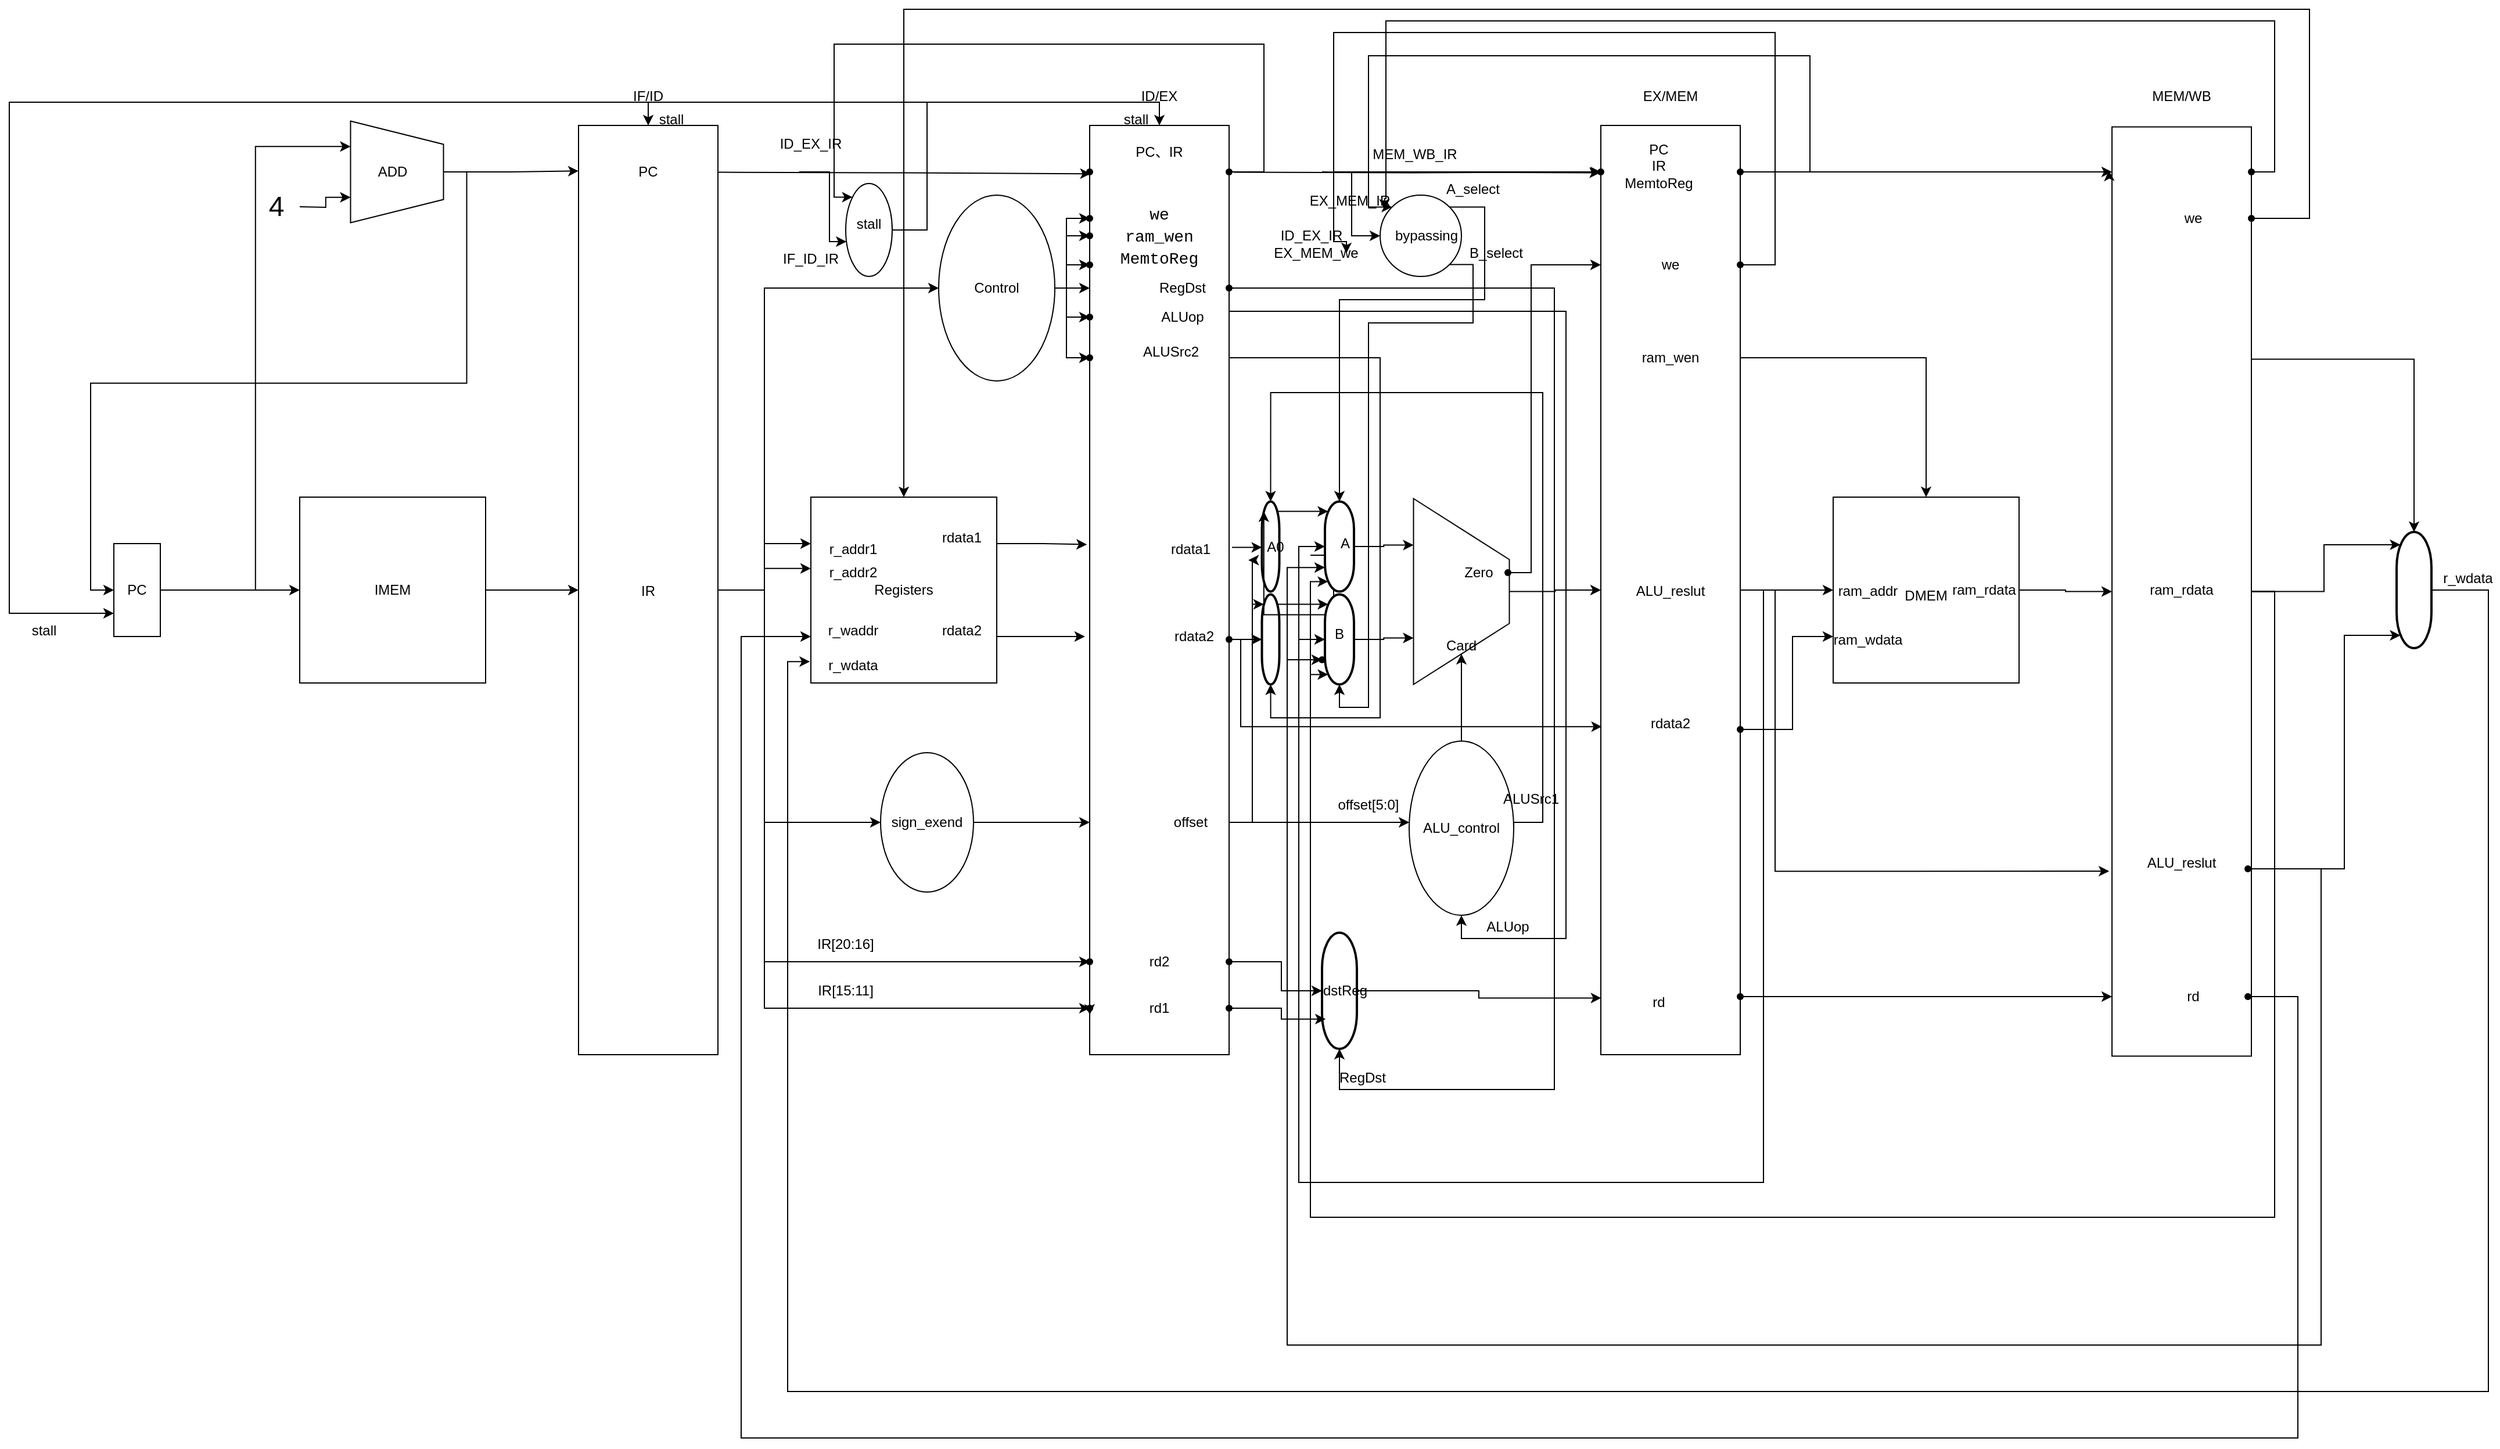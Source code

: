 <mxfile version="22.0.4" type="github">
  <diagram id="prtHgNgQTEPvFCAcTncT" name="Page-1">
    <mxGraphModel dx="1870" dy="2126" grid="1" gridSize="10" guides="1" tooltips="1" connect="1" arrows="1" fold="1" page="1" pageScale="1" pageWidth="827" pageHeight="1169" math="0" shadow="0">
      <root>
        <mxCell id="0" />
        <mxCell id="1" parent="0" />
        <mxCell id="Pd3aWQBySJJGMowD0t_p-46" style="edgeStyle=orthogonalEdgeStyle;rounded=0;orthogonalLoop=1;jettySize=auto;html=1;" edge="1" parent="1" source="Pd3aWQBySJJGMowD0t_p-4">
          <mxGeometry relative="1" as="geometry">
            <mxPoint x="640" y="160" as="targetPoint" />
          </mxGeometry>
        </mxCell>
        <mxCell id="Pd3aWQBySJJGMowD0t_p-4" value="" style="whiteSpace=wrap;html=1;aspect=fixed;movable=0;resizable=0;rotatable=0;deletable=0;editable=0;locked=1;connectable=0;" vertex="1" parent="1">
          <mxGeometry x="400" y="80" width="160" height="160" as="geometry" />
        </mxCell>
        <mxCell id="Pd3aWQBySJJGMowD0t_p-7" style="edgeStyle=orthogonalEdgeStyle;rounded=0;orthogonalLoop=1;jettySize=auto;html=1;exitX=1;exitY=0.5;exitDx=0;exitDy=0;entryX=0;entryY=0.5;entryDx=0;entryDy=0;" edge="1" parent="1" source="Pd3aWQBySJJGMowD0t_p-1" target="Pd3aWQBySJJGMowD0t_p-4">
          <mxGeometry relative="1" as="geometry" />
        </mxCell>
        <mxCell id="Pd3aWQBySJJGMowD0t_p-16" style="edgeStyle=orthogonalEdgeStyle;rounded=0;orthogonalLoop=1;jettySize=auto;html=1;entryX=0.25;entryY=1;entryDx=0;entryDy=0;" edge="1" parent="1" source="Pd3aWQBySJJGMowD0t_p-1" target="Pd3aWQBySJJGMowD0t_p-13">
          <mxGeometry relative="1" as="geometry" />
        </mxCell>
        <mxCell id="Pd3aWQBySJJGMowD0t_p-51" style="edgeStyle=orthogonalEdgeStyle;rounded=0;orthogonalLoop=1;jettySize=auto;html=1;exitX=1;exitY=0.5;exitDx=0;exitDy=0;entryX=0;entryY=0.5;entryDx=0;entryDy=0;" edge="1" parent="1" source="Pd3aWQBySJJGMowD0t_p-23" target="Pd3aWQBySJJGMowD0t_p-49">
          <mxGeometry relative="1" as="geometry">
            <mxPoint x="840" y="-90" as="targetPoint" />
            <Array as="points">
              <mxPoint x="800" y="160" />
              <mxPoint x="800" y="-100" />
            </Array>
          </mxGeometry>
        </mxCell>
        <mxCell id="Pd3aWQBySJJGMowD0t_p-53" style="edgeStyle=orthogonalEdgeStyle;rounded=0;orthogonalLoop=1;jettySize=auto;html=1;entryX=0;entryY=0.25;entryDx=0;entryDy=0;" edge="1" parent="1" source="Pd3aWQBySJJGMowD0t_p-23" target="Pd3aWQBySJJGMowD0t_p-41">
          <mxGeometry relative="1" as="geometry" />
        </mxCell>
        <mxCell id="Pd3aWQBySJJGMowD0t_p-58" style="edgeStyle=orthogonalEdgeStyle;rounded=0;orthogonalLoop=1;jettySize=auto;html=1;exitX=1;exitY=0.5;exitDx=0;exitDy=0;entryX=0;entryY=0.5;entryDx=0;entryDy=0;" edge="1" parent="1" source="Pd3aWQBySJJGMowD0t_p-23" target="Pd3aWQBySJJGMowD0t_p-57">
          <mxGeometry relative="1" as="geometry">
            <Array as="points">
              <mxPoint x="800" y="160" />
              <mxPoint x="800" y="360" />
            </Array>
          </mxGeometry>
        </mxCell>
        <mxCell id="Pd3aWQBySJJGMowD0t_p-233" style="edgeStyle=orthogonalEdgeStyle;rounded=0;orthogonalLoop=1;jettySize=auto;html=1;exitX=1;exitY=0.5;exitDx=0;exitDy=0;" edge="1" parent="1" source="Pd3aWQBySJJGMowD0t_p-23" target="Pd3aWQBySJJGMowD0t_p-221">
          <mxGeometry relative="1" as="geometry">
            <Array as="points">
              <mxPoint x="800" y="160" />
              <mxPoint x="800" y="520" />
            </Array>
          </mxGeometry>
        </mxCell>
        <mxCell id="Pd3aWQBySJJGMowD0t_p-23" value="" style="rounded=0;whiteSpace=wrap;html=1;movable=1;resizable=1;rotatable=1;deletable=1;editable=1;locked=0;connectable=1;" vertex="1" parent="1">
          <mxGeometry x="640" y="-240" width="120" height="800" as="geometry" />
        </mxCell>
        <mxCell id="Pd3aWQBySJJGMowD0t_p-24" value="IF/ID" style="text;strokeColor=none;align=center;fillColor=none;html=1;verticalAlign=middle;whiteSpace=wrap;rounded=0;movable=0;resizable=0;rotatable=0;deletable=0;editable=0;locked=1;connectable=0;" vertex="1" parent="1">
          <mxGeometry x="670" y="-280" width="60" height="30" as="geometry" />
        </mxCell>
        <mxCell id="Pd3aWQBySJJGMowD0t_p-43" value="" style="group;movable=1;resizable=1;rotatable=1;deletable=1;editable=1;locked=0;connectable=1;" vertex="1" connectable="0" parent="1">
          <mxGeometry x="840" y="80" width="160" height="160" as="geometry" />
        </mxCell>
        <mxCell id="Pd3aWQBySJJGMowD0t_p-41" value="" style="whiteSpace=wrap;html=1;aspect=fixed;" vertex="1" parent="Pd3aWQBySJJGMowD0t_p-43">
          <mxGeometry width="160" height="160" as="geometry" />
        </mxCell>
        <mxCell id="Pd3aWQBySJJGMowD0t_p-42" value="Registers" style="text;strokeColor=none;align=center;fillColor=none;html=1;verticalAlign=middle;whiteSpace=wrap;rounded=0;" vertex="1" parent="Pd3aWQBySJJGMowD0t_p-43">
          <mxGeometry x="50" y="65" width="60" height="30" as="geometry" />
        </mxCell>
        <mxCell id="Pd3aWQBySJJGMowD0t_p-234" value="r_waddr" style="text;strokeColor=none;align=center;fillColor=none;html=1;verticalAlign=middle;whiteSpace=wrap;rounded=0;" vertex="1" parent="Pd3aWQBySJJGMowD0t_p-43">
          <mxGeometry x="10" y="100" width="53" height="30" as="geometry" />
        </mxCell>
        <mxCell id="Pd3aWQBySJJGMowD0t_p-235" value="r_wdata" style="text;strokeColor=none;align=center;fillColor=none;html=1;verticalAlign=middle;whiteSpace=wrap;rounded=0;" vertex="1" parent="Pd3aWQBySJJGMowD0t_p-43">
          <mxGeometry x="10" y="130" width="53" height="30" as="geometry" />
        </mxCell>
        <mxCell id="Pd3aWQBySJJGMowD0t_p-237" value="r_addr1" style="text;strokeColor=none;align=center;fillColor=none;html=1;verticalAlign=middle;whiteSpace=wrap;rounded=0;" vertex="1" parent="Pd3aWQBySJJGMowD0t_p-43">
          <mxGeometry x="10" y="30" width="53" height="30" as="geometry" />
        </mxCell>
        <mxCell id="Pd3aWQBySJJGMowD0t_p-238" value="rdata1" style="text;strokeColor=none;align=center;fillColor=none;html=1;verticalAlign=middle;whiteSpace=wrap;rounded=0;" vertex="1" parent="Pd3aWQBySJJGMowD0t_p-43">
          <mxGeometry x="100" y="20" width="60" height="30" as="geometry" />
        </mxCell>
        <mxCell id="Pd3aWQBySJJGMowD0t_p-239" value="rdata2" style="text;strokeColor=none;align=center;fillColor=none;html=1;verticalAlign=middle;whiteSpace=wrap;rounded=0;" vertex="1" parent="Pd3aWQBySJJGMowD0t_p-43">
          <mxGeometry x="100" y="100" width="60" height="30" as="geometry" />
        </mxCell>
        <mxCell id="Pd3aWQBySJJGMowD0t_p-240" value="r_addr2" style="text;strokeColor=none;align=center;fillColor=none;html=1;verticalAlign=middle;whiteSpace=wrap;rounded=0;" vertex="1" parent="Pd3aWQBySJJGMowD0t_p-43">
          <mxGeometry x="10" y="50" width="53" height="30" as="geometry" />
        </mxCell>
        <mxCell id="Pd3aWQBySJJGMowD0t_p-1" value="" style="rounded=0;whiteSpace=wrap;html=1;movable=1;resizable=1;rotatable=1;deletable=1;editable=1;locked=0;connectable=1;" vertex="1" parent="1">
          <mxGeometry x="240" y="120" width="40" height="80" as="geometry" />
        </mxCell>
        <mxCell id="Pd3aWQBySJJGMowD0t_p-120" style="edgeStyle=orthogonalEdgeStyle;rounded=0;orthogonalLoop=1;jettySize=auto;html=1;exitX=0.5;exitY=0;exitDx=0;exitDy=0;entryX=0;entryY=0.5;entryDx=0;entryDy=0;" edge="1" parent="1" source="Pd3aWQBySJJGMowD0t_p-13" target="Pd3aWQBySJJGMowD0t_p-1">
          <mxGeometry relative="1" as="geometry" />
        </mxCell>
        <mxCell id="Pd3aWQBySJJGMowD0t_p-13" value="" style="shape=trapezoid;perimeter=trapezoidPerimeter;whiteSpace=wrap;html=1;fixedSize=1;rotation=90;movable=1;resizable=1;rotatable=1;deletable=1;editable=1;locked=0;connectable=1;" vertex="1" parent="1">
          <mxGeometry x="440" y="-240" width="87.5" height="80" as="geometry" />
        </mxCell>
        <mxCell id="Pd3aWQBySJJGMowD0t_p-288" style="edgeStyle=orthogonalEdgeStyle;rounded=0;orthogonalLoop=1;jettySize=auto;html=1;exitX=1;exitY=0.5;exitDx=0;exitDy=0;" edge="1" parent="1" source="Pd3aWQBySJJGMowD0t_p-49" target="Pd3aWQBySJJGMowD0t_p-287">
          <mxGeometry relative="1" as="geometry">
            <Array as="points">
              <mxPoint x="1060" y="-100" />
              <mxPoint x="1060" y="-120" />
            </Array>
          </mxGeometry>
        </mxCell>
        <mxCell id="Pd3aWQBySJJGMowD0t_p-49" value="" style="ellipse;whiteSpace=wrap;html=1;movable=1;resizable=1;rotatable=1;deletable=1;editable=1;locked=0;connectable=1;" vertex="1" parent="1">
          <mxGeometry x="950" y="-180" width="100" height="160" as="geometry" />
        </mxCell>
        <mxCell id="Pd3aWQBySJJGMowD0t_p-64" style="edgeStyle=orthogonalEdgeStyle;rounded=0;orthogonalLoop=1;jettySize=auto;html=1;exitX=1;exitY=0.5;exitDx=0;exitDy=0;entryX=0;entryY=0.75;entryDx=0;entryDy=0;" edge="1" parent="1" source="Pd3aWQBySJJGMowD0t_p-57" target="Pd3aWQBySJJGMowD0t_p-60">
          <mxGeometry relative="1" as="geometry" />
        </mxCell>
        <mxCell id="Pd3aWQBySJJGMowD0t_p-57" value="" style="ellipse;whiteSpace=wrap;html=1;" vertex="1" parent="1">
          <mxGeometry x="900" y="300" width="80" height="120" as="geometry" />
        </mxCell>
        <mxCell id="Pd3aWQBySJJGMowD0t_p-59" style="edgeStyle=orthogonalEdgeStyle;rounded=0;orthogonalLoop=1;jettySize=auto;html=1;exitX=1;exitY=0.5;exitDx=0;exitDy=0;entryX=0;entryY=0.384;entryDx=0;entryDy=0;entryPerimeter=0;" edge="1" parent="1" source="Pd3aWQBySJJGMowD0t_p-23" target="Pd3aWQBySJJGMowD0t_p-43">
          <mxGeometry relative="1" as="geometry" />
        </mxCell>
        <mxCell id="Pd3aWQBySJJGMowD0t_p-76" style="edgeStyle=orthogonalEdgeStyle;rounded=0;orthogonalLoop=1;jettySize=auto;html=1;exitX=1;exitY=0.75;exitDx=0;exitDy=0;" edge="1" parent="1" source="Pd3aWQBySJJGMowD0t_p-60" target="Pd3aWQBySJJGMowD0t_p-75">
          <mxGeometry relative="1" as="geometry">
            <Array as="points">
              <mxPoint x="1290" y="360" />
              <mxPoint x="1290" y="360" />
            </Array>
          </mxGeometry>
        </mxCell>
        <mxCell id="Pd3aWQBySJJGMowD0t_p-96" style="edgeStyle=orthogonalEdgeStyle;rounded=0;orthogonalLoop=1;jettySize=auto;html=1;exitDx=0;exitDy=0;entryX=0.5;entryY=1;entryDx=0;entryDy=0;" edge="1" parent="1" source="Pd3aWQBySJJGMowD0t_p-227" target="Pd3aWQBySJJGMowD0t_p-75">
          <mxGeometry relative="1" as="geometry">
            <mxPoint x="1360" y="-50" as="targetPoint" />
            <Array as="points">
              <mxPoint x="1200" y="-80" />
              <mxPoint x="1490" y="-80" />
              <mxPoint x="1490" y="460" />
              <mxPoint x="1400" y="460" />
            </Array>
          </mxGeometry>
        </mxCell>
        <mxCell id="Pd3aWQBySJJGMowD0t_p-60" value="" style="rounded=0;whiteSpace=wrap;html=1;movable=1;resizable=1;rotatable=1;deletable=1;editable=1;locked=0;connectable=1;" vertex="1" parent="1">
          <mxGeometry x="1080" y="-240" width="120" height="800" as="geometry" />
        </mxCell>
        <mxCell id="Pd3aWQBySJJGMowD0t_p-61" value="ID/EX" style="text;strokeColor=none;align=center;fillColor=none;html=1;verticalAlign=middle;whiteSpace=wrap;rounded=0;movable=1;resizable=1;rotatable=1;deletable=1;editable=1;locked=0;connectable=1;" vertex="1" parent="1">
          <mxGeometry x="1110" y="-280" width="60" height="30" as="geometry" />
        </mxCell>
        <mxCell id="Pd3aWQBySJJGMowD0t_p-63" style="edgeStyle=orthogonalEdgeStyle;rounded=0;orthogonalLoop=1;jettySize=auto;html=1;exitDx=0;exitDy=0;entryX=0.001;entryY=0.957;entryDx=0;entryDy=0;entryPerimeter=0;" edge="1" parent="1" source="Pd3aWQBySJJGMowD0t_p-221" target="Pd3aWQBySJJGMowD0t_p-60">
          <mxGeometry relative="1" as="geometry">
            <Array as="points">
              <mxPoint x="1080" y="520" />
            </Array>
          </mxGeometry>
        </mxCell>
        <mxCell id="Pd3aWQBySJJGMowD0t_p-68" style="edgeStyle=orthogonalEdgeStyle;rounded=0;orthogonalLoop=1;jettySize=auto;html=1;exitX=1;exitY=0.5;exitDx=0;exitDy=0;entryX=0;entryY=0.174;entryDx=0;entryDy=0;entryPerimeter=0;" edge="1" parent="1" source="Pd3aWQBySJJGMowD0t_p-49" target="Pd3aWQBySJJGMowD0t_p-60">
          <mxGeometry relative="1" as="geometry" />
        </mxCell>
        <mxCell id="Pd3aWQBySJJGMowD0t_p-71" value="" style="strokeWidth=2;html=1;shape=mxgraph.flowchart.terminator;whiteSpace=wrap;rotation=90;" vertex="1" parent="1">
          <mxGeometry x="1245" y="490" width="100" height="30" as="geometry" />
        </mxCell>
        <mxCell id="Pd3aWQBySJJGMowD0t_p-97" style="edgeStyle=orthogonalEdgeStyle;rounded=0;orthogonalLoop=1;jettySize=auto;html=1;exitX=0.5;exitY=0;exitDx=0;exitDy=0;" edge="1" parent="1" source="Pd3aWQBySJJGMowD0t_p-75" target="Pd3aWQBySJJGMowD0t_p-79">
          <mxGeometry relative="1" as="geometry" />
        </mxCell>
        <mxCell id="Pd3aWQBySJJGMowD0t_p-75" value="" style="ellipse;whiteSpace=wrap;html=1;movable=1;resizable=1;rotatable=1;deletable=1;editable=1;locked=0;connectable=1;" vertex="1" parent="1">
          <mxGeometry x="1355" y="290" width="90" height="150" as="geometry" />
        </mxCell>
        <mxCell id="Pd3aWQBySJJGMowD0t_p-78" value="" style="strokeWidth=2;html=1;shape=mxgraph.flowchart.terminator;whiteSpace=wrap;rotation=90;" vertex="1" parent="1">
          <mxGeometry x="1197" y="115" width="77.5" height="15" as="geometry" />
        </mxCell>
        <mxCell id="Pd3aWQBySJJGMowD0t_p-104" style="edgeStyle=orthogonalEdgeStyle;rounded=0;orthogonalLoop=1;jettySize=auto;html=1;exitX=0.5;exitY=0;exitDx=0;exitDy=0;entryX=0;entryY=0.5;entryDx=0;entryDy=0;" edge="1" parent="1" source="Pd3aWQBySJJGMowD0t_p-79" target="Pd3aWQBySJJGMowD0t_p-98">
          <mxGeometry relative="1" as="geometry" />
        </mxCell>
        <mxCell id="Pd3aWQBySJJGMowD0t_p-79" value="" style="shape=trapezoid;perimeter=trapezoidPerimeter;whiteSpace=wrap;html=1;fixedSize=1;rotation=90;movable=1;resizable=1;rotatable=1;deletable=1;editable=1;locked=0;connectable=1;size=52.5;" vertex="1" parent="1">
          <mxGeometry x="1320" y="120" width="160" height="82.5" as="geometry" />
        </mxCell>
        <mxCell id="Pd3aWQBySJJGMowD0t_p-83" value="" style="strokeWidth=2;html=1;shape=mxgraph.flowchart.terminator;whiteSpace=wrap;rotation=90;" vertex="1" parent="1">
          <mxGeometry x="1197" y="195" width="77.5" height="15" as="geometry" />
        </mxCell>
        <mxCell id="Pd3aWQBySJJGMowD0t_p-87" style="edgeStyle=orthogonalEdgeStyle;rounded=0;orthogonalLoop=1;jettySize=auto;html=1;exitX=1;exitY=0.75;exitDx=0;exitDy=0;entryX=0.11;entryY=0.89;entryDx=0;entryDy=0;entryPerimeter=0;" edge="1" parent="1" source="Pd3aWQBySJJGMowD0t_p-245" target="Pd3aWQBySJJGMowD0t_p-78">
          <mxGeometry relative="1" as="geometry" />
        </mxCell>
        <mxCell id="Pd3aWQBySJJGMowD0t_p-88" style="edgeStyle=orthogonalEdgeStyle;rounded=0;orthogonalLoop=1;jettySize=auto;html=1;exitX=1;exitY=0.75;exitDx=0;exitDy=0;entryX=0.11;entryY=0.89;entryDx=0;entryDy=0;entryPerimeter=0;" edge="1" parent="1" source="Pd3aWQBySJJGMowD0t_p-60" target="Pd3aWQBySJJGMowD0t_p-83">
          <mxGeometry relative="1" as="geometry" />
        </mxCell>
        <mxCell id="Pd3aWQBySJJGMowD0t_p-89" style="edgeStyle=orthogonalEdgeStyle;rounded=0;orthogonalLoop=1;jettySize=auto;html=1;exitX=1;exitY=0.25;exitDx=0;exitDy=0;entryX=-0.02;entryY=0.451;entryDx=0;entryDy=0;entryPerimeter=0;" edge="1" parent="1" source="Pd3aWQBySJJGMowD0t_p-43" target="Pd3aWQBySJJGMowD0t_p-60">
          <mxGeometry relative="1" as="geometry" />
        </mxCell>
        <mxCell id="Pd3aWQBySJJGMowD0t_p-90" style="edgeStyle=orthogonalEdgeStyle;rounded=0;orthogonalLoop=1;jettySize=auto;html=1;exitX=1;exitY=0.75;exitDx=0;exitDy=0;entryX=-0.034;entryY=0.55;entryDx=0;entryDy=0;entryPerimeter=0;" edge="1" parent="1" source="Pd3aWQBySJJGMowD0t_p-41" target="Pd3aWQBySJJGMowD0t_p-60">
          <mxGeometry relative="1" as="geometry" />
        </mxCell>
        <mxCell id="Pd3aWQBySJJGMowD0t_p-92" style="edgeStyle=orthogonalEdgeStyle;rounded=0;orthogonalLoop=1;jettySize=auto;html=1;exitX=1.021;exitY=0.454;exitDx=0;exitDy=0;exitPerimeter=0;entryX=0.5;entryY=1;entryDx=0;entryDy=0;entryPerimeter=0;" edge="1" parent="1" source="Pd3aWQBySJJGMowD0t_p-60" target="Pd3aWQBySJJGMowD0t_p-78">
          <mxGeometry relative="1" as="geometry" />
        </mxCell>
        <mxCell id="Pd3aWQBySJJGMowD0t_p-95" style="edgeStyle=orthogonalEdgeStyle;rounded=0;orthogonalLoop=1;jettySize=auto;html=1;exitDx=0;exitDy=0;exitPerimeter=0;entryX=0.5;entryY=1;entryDx=0;entryDy=0;entryPerimeter=0;" edge="1" parent="1" source="Pd3aWQBySJJGMowD0t_p-159" target="Pd3aWQBySJJGMowD0t_p-83">
          <mxGeometry relative="1" as="geometry" />
        </mxCell>
        <mxCell id="Pd3aWQBySJJGMowD0t_p-105" style="edgeStyle=orthogonalEdgeStyle;rounded=0;orthogonalLoop=1;jettySize=auto;html=1;exitX=1;exitY=0.5;exitDx=0;exitDy=0;entryX=0;entryY=0.5;entryDx=0;entryDy=0;" edge="1" parent="1" source="Pd3aWQBySJJGMowD0t_p-98" target="Pd3aWQBySJJGMowD0t_p-102">
          <mxGeometry relative="1" as="geometry" />
        </mxCell>
        <mxCell id="Pd3aWQBySJJGMowD0t_p-299" style="edgeStyle=orthogonalEdgeStyle;rounded=0;orthogonalLoop=1;jettySize=auto;html=1;exitX=1;exitY=0.25;exitDx=0;exitDy=0;entryX=0.5;entryY=0;entryDx=0;entryDy=0;" edge="1" parent="1" source="Pd3aWQBySJJGMowD0t_p-98" target="Pd3aWQBySJJGMowD0t_p-102">
          <mxGeometry relative="1" as="geometry">
            <Array as="points">
              <mxPoint x="1800" y="-40" />
            </Array>
          </mxGeometry>
        </mxCell>
        <mxCell id="Pd3aWQBySJJGMowD0t_p-98" value="" style="rounded=0;whiteSpace=wrap;html=1;movable=1;resizable=1;rotatable=1;deletable=1;editable=1;locked=0;connectable=1;" vertex="1" parent="1">
          <mxGeometry x="1520" y="-240" width="120" height="800" as="geometry" />
        </mxCell>
        <mxCell id="Pd3aWQBySJJGMowD0t_p-99" value="EX/MEM" style="text;strokeColor=none;align=center;fillColor=none;html=1;verticalAlign=middle;whiteSpace=wrap;rounded=0;movable=1;resizable=1;rotatable=1;deletable=1;editable=1;locked=0;connectable=1;" vertex="1" parent="1">
          <mxGeometry x="1550" y="-280" width="60" height="30" as="geometry" />
        </mxCell>
        <mxCell id="Pd3aWQBySJJGMowD0t_p-100" style="edgeStyle=orthogonalEdgeStyle;rounded=0;orthogonalLoop=1;jettySize=auto;html=1;exitX=0.5;exitY=0;exitDx=0;exitDy=0;exitPerimeter=0;entryX=0.003;entryY=0.939;entryDx=0;entryDy=0;entryPerimeter=0;" edge="1" parent="1" source="Pd3aWQBySJJGMowD0t_p-71" target="Pd3aWQBySJJGMowD0t_p-98">
          <mxGeometry relative="1" as="geometry" />
        </mxCell>
        <mxCell id="Pd3aWQBySJJGMowD0t_p-167" style="edgeStyle=orthogonalEdgeStyle;rounded=0;orthogonalLoop=1;jettySize=auto;html=1;exitX=1;exitY=0.5;exitDx=0;exitDy=0;entryX=0;entryY=0.5;entryDx=0;entryDy=0;" edge="1" parent="1" source="Pd3aWQBySJJGMowD0t_p-102" target="Pd3aWQBySJJGMowD0t_p-166">
          <mxGeometry relative="1" as="geometry" />
        </mxCell>
        <mxCell id="Pd3aWQBySJJGMowD0t_p-102" value="" style="whiteSpace=wrap;html=1;aspect=fixed;" vertex="1" parent="1">
          <mxGeometry x="1720" y="80" width="160" height="160" as="geometry" />
        </mxCell>
        <mxCell id="Pd3aWQBySJJGMowD0t_p-109" style="edgeStyle=orthogonalEdgeStyle;rounded=0;orthogonalLoop=1;jettySize=auto;html=1;exitX=1;exitY=0.25;exitDx=0;exitDy=0;entryX=1;entryY=0.5;entryDx=0;entryDy=0;entryPerimeter=0;" edge="1" parent="1" source="Pd3aWQBySJJGMowD0t_p-60" target="Pd3aWQBySJJGMowD0t_p-83">
          <mxGeometry relative="1" as="geometry">
            <Array as="points">
              <mxPoint x="1330" y="-40" />
              <mxPoint x="1330" y="270" />
              <mxPoint x="1236" y="270" />
            </Array>
          </mxGeometry>
        </mxCell>
        <mxCell id="Pd3aWQBySJJGMowD0t_p-111" style="edgeStyle=orthogonalEdgeStyle;rounded=0;orthogonalLoop=1;jettySize=auto;html=1;exitX=1;exitY=0.5;exitDx=0;exitDy=0;entryX=0;entryY=0.5;entryDx=0;entryDy=0;entryPerimeter=0;" edge="1" parent="1" source="Pd3aWQBySJJGMowD0t_p-75" target="Pd3aWQBySJJGMowD0t_p-78">
          <mxGeometry relative="1" as="geometry">
            <Array as="points">
              <mxPoint x="1445" y="360" />
              <mxPoint x="1470" y="360" />
              <mxPoint x="1470" y="-10" />
              <mxPoint x="1236" y="-10" />
            </Array>
          </mxGeometry>
        </mxCell>
        <mxCell id="Pd3aWQBySJJGMowD0t_p-136" style="edgeStyle=orthogonalEdgeStyle;rounded=0;orthogonalLoop=1;jettySize=auto;html=1;exitX=0.5;exitY=0;exitDx=0;exitDy=0;exitPerimeter=0;entryX=0.25;entryY=1;entryDx=0;entryDy=0;" edge="1" parent="1" source="Pd3aWQBySJJGMowD0t_p-112" target="Pd3aWQBySJJGMowD0t_p-79">
          <mxGeometry relative="1" as="geometry" />
        </mxCell>
        <mxCell id="Pd3aWQBySJJGMowD0t_p-112" value="" style="strokeWidth=2;html=1;shape=mxgraph.flowchart.terminator;whiteSpace=wrap;rotation=90;" vertex="1" parent="1">
          <mxGeometry x="1256.25" y="110" width="77.5" height="25" as="geometry" />
        </mxCell>
        <mxCell id="Pd3aWQBySJJGMowD0t_p-137" style="edgeStyle=orthogonalEdgeStyle;rounded=0;orthogonalLoop=1;jettySize=auto;html=1;exitX=0.5;exitY=0;exitDx=0;exitDy=0;exitPerimeter=0;entryX=0.75;entryY=1;entryDx=0;entryDy=0;" edge="1" parent="1" source="Pd3aWQBySJJGMowD0t_p-113" target="Pd3aWQBySJJGMowD0t_p-79">
          <mxGeometry relative="1" as="geometry" />
        </mxCell>
        <mxCell id="Pd3aWQBySJJGMowD0t_p-113" value="" style="strokeWidth=2;html=1;shape=mxgraph.flowchart.terminator;whiteSpace=wrap;rotation=90;" vertex="1" parent="1">
          <mxGeometry x="1256.25" y="190" width="77.5" height="25" as="geometry" />
        </mxCell>
        <mxCell id="Pd3aWQBySJJGMowD0t_p-116" style="edgeStyle=orthogonalEdgeStyle;rounded=0;orthogonalLoop=1;jettySize=auto;html=1;exitX=0.11;exitY=0.11;exitDx=0;exitDy=0;exitPerimeter=0;entryX=0.11;entryY=0.89;entryDx=0;entryDy=0;entryPerimeter=0;" edge="1" parent="1" source="Pd3aWQBySJJGMowD0t_p-78" target="Pd3aWQBySJJGMowD0t_p-112">
          <mxGeometry relative="1" as="geometry" />
        </mxCell>
        <mxCell id="Pd3aWQBySJJGMowD0t_p-117" style="edgeStyle=orthogonalEdgeStyle;rounded=0;orthogonalLoop=1;jettySize=auto;html=1;exitX=0.11;exitY=0.11;exitDx=0;exitDy=0;exitPerimeter=0;entryX=0.11;entryY=0.89;entryDx=0;entryDy=0;entryPerimeter=0;" edge="1" parent="1" source="Pd3aWQBySJJGMowD0t_p-83" target="Pd3aWQBySJJGMowD0t_p-113">
          <mxGeometry relative="1" as="geometry" />
        </mxCell>
        <mxCell id="Pd3aWQBySJJGMowD0t_p-118" style="edgeStyle=orthogonalEdgeStyle;rounded=0;orthogonalLoop=1;jettySize=auto;html=1;exitX=1;exitY=0.5;exitDx=0;exitDy=0;entryX=0.5;entryY=1;entryDx=0;entryDy=0;entryPerimeter=0;" edge="1" parent="1" source="Pd3aWQBySJJGMowD0t_p-98" target="Pd3aWQBySJJGMowD0t_p-112">
          <mxGeometry relative="1" as="geometry">
            <Array as="points">
              <mxPoint x="1660" y="160" />
              <mxPoint x="1660" y="670" />
              <mxPoint x="1260" y="670" />
              <mxPoint x="1260" y="123" />
            </Array>
          </mxGeometry>
        </mxCell>
        <mxCell id="Pd3aWQBySJJGMowD0t_p-119" style="edgeStyle=orthogonalEdgeStyle;rounded=0;orthogonalLoop=1;jettySize=auto;html=1;exitX=0.5;exitY=0;exitDx=0;exitDy=0;entryX=0;entryY=0.049;entryDx=0;entryDy=0;entryPerimeter=0;" edge="1" parent="1" source="Pd3aWQBySJJGMowD0t_p-13" target="Pd3aWQBySJJGMowD0t_p-23">
          <mxGeometry relative="1" as="geometry" />
        </mxCell>
        <mxCell id="Pd3aWQBySJJGMowD0t_p-121" style="edgeStyle=orthogonalEdgeStyle;rounded=0;orthogonalLoop=1;jettySize=auto;html=1;exitX=0.5;exitY=0;exitDx=0;exitDy=0;entryX=0.007;entryY=0.052;entryDx=0;entryDy=0;entryPerimeter=0;" edge="1" parent="1" target="Pd3aWQBySJJGMowD0t_p-60">
          <mxGeometry relative="1" as="geometry">
            <mxPoint x="760" y="-199.71" as="sourcePoint" />
            <mxPoint x="876" y="-200.71" as="targetPoint" />
          </mxGeometry>
        </mxCell>
        <mxCell id="Pd3aWQBySJJGMowD0t_p-124" style="edgeStyle=orthogonalEdgeStyle;rounded=0;orthogonalLoop=1;jettySize=auto;html=1;exitDx=0;exitDy=0;entryX=-0.006;entryY=0.051;entryDx=0;entryDy=0;entryPerimeter=0;" edge="1" parent="1" source="Pd3aWQBySJJGMowD0t_p-154" target="Pd3aWQBySJJGMowD0t_p-98">
          <mxGeometry relative="1" as="geometry">
            <mxPoint x="1204" y="-199.71" as="sourcePoint" />
            <mxPoint x="1320" y="-200.71" as="targetPoint" />
            <Array as="points">
              <mxPoint x="1290" y="-200" />
            </Array>
          </mxGeometry>
        </mxCell>
        <mxCell id="Pd3aWQBySJJGMowD0t_p-127" style="edgeStyle=orthogonalEdgeStyle;rounded=0;orthogonalLoop=1;jettySize=auto;html=1;exitX=0;exitY=0.5;exitDx=0;exitDy=0;entryX=0;entryY=0.5;entryDx=0;entryDy=0;" edge="1" parent="1" target="Pd3aWQBySJJGMowD0t_p-125">
          <mxGeometry relative="1" as="geometry">
            <mxPoint x="1280" y="-200" as="sourcePoint" />
          </mxGeometry>
        </mxCell>
        <mxCell id="Pd3aWQBySJJGMowD0t_p-125" value="" style="ellipse;whiteSpace=wrap;html=1;" vertex="1" parent="1">
          <mxGeometry x="1330" y="-180" width="70" height="70" as="geometry" />
        </mxCell>
        <mxCell id="Pd3aWQBySJJGMowD0t_p-132" style="edgeStyle=orthogonalEdgeStyle;rounded=0;orthogonalLoop=1;jettySize=auto;html=1;exitX=1;exitY=0;exitDx=0;exitDy=0;entryX=0;entryY=0.5;entryDx=0;entryDy=0;entryPerimeter=0;" edge="1" parent="1" source="Pd3aWQBySJJGMowD0t_p-125" target="Pd3aWQBySJJGMowD0t_p-112">
          <mxGeometry relative="1" as="geometry">
            <Array as="points">
              <mxPoint x="1420" y="-170" />
              <mxPoint x="1420" y="-90" />
              <mxPoint x="1295" y="-90" />
            </Array>
          </mxGeometry>
        </mxCell>
        <mxCell id="Pd3aWQBySJJGMowD0t_p-134" style="edgeStyle=orthogonalEdgeStyle;rounded=0;orthogonalLoop=1;jettySize=auto;html=1;exitX=1;exitY=0.5;exitDx=0;exitDy=0;entryX=0.5;entryY=1;entryDx=0;entryDy=0;entryPerimeter=0;" edge="1" parent="1" source="Pd3aWQBySJJGMowD0t_p-98" target="Pd3aWQBySJJGMowD0t_p-113">
          <mxGeometry relative="1" as="geometry">
            <Array as="points">
              <mxPoint x="1660" y="160" />
              <mxPoint x="1660" y="670" />
              <mxPoint x="1260" y="670" />
              <mxPoint x="1260" y="203" />
            </Array>
          </mxGeometry>
        </mxCell>
        <mxCell id="Pd3aWQBySJJGMowD0t_p-135" style="edgeStyle=orthogonalEdgeStyle;rounded=0;orthogonalLoop=1;jettySize=auto;html=1;exitX=1;exitY=1;exitDx=0;exitDy=0;entryX=1;entryY=0.5;entryDx=0;entryDy=0;entryPerimeter=0;" edge="1" parent="1" source="Pd3aWQBySJJGMowD0t_p-125" target="Pd3aWQBySJJGMowD0t_p-113">
          <mxGeometry relative="1" as="geometry">
            <Array as="points">
              <mxPoint x="1410" y="-120" />
              <mxPoint x="1410" y="-70" />
              <mxPoint x="1320" y="-70" />
              <mxPoint x="1320" y="261" />
              <mxPoint x="1295" y="261" />
            </Array>
          </mxGeometry>
        </mxCell>
        <mxCell id="Pd3aWQBySJJGMowD0t_p-140" style="edgeStyle=orthogonalEdgeStyle;rounded=0;orthogonalLoop=1;jettySize=auto;html=1;" edge="1" parent="1" target="Pd3aWQBySJJGMowD0t_p-139">
          <mxGeometry relative="1" as="geometry">
            <mxPoint x="830" y="-200" as="sourcePoint" />
            <Array as="points">
              <mxPoint x="856" y="-200" />
              <mxPoint x="856" y="-140" />
            </Array>
          </mxGeometry>
        </mxCell>
        <mxCell id="Pd3aWQBySJJGMowD0t_p-142" style="edgeStyle=orthogonalEdgeStyle;rounded=0;orthogonalLoop=1;jettySize=auto;html=1;exitX=1;exitY=0.5;exitDx=0;exitDy=0;entryX=0.5;entryY=0;entryDx=0;entryDy=0;" edge="1" parent="1" source="Pd3aWQBySJJGMowD0t_p-139" target="Pd3aWQBySJJGMowD0t_p-60">
          <mxGeometry relative="1" as="geometry">
            <Array as="points">
              <mxPoint x="940" y="-150" />
              <mxPoint x="940" y="-260" />
              <mxPoint x="1140" y="-260" />
            </Array>
          </mxGeometry>
        </mxCell>
        <mxCell id="Pd3aWQBySJJGMowD0t_p-143" style="edgeStyle=orthogonalEdgeStyle;rounded=0;orthogonalLoop=1;jettySize=auto;html=1;exitX=1;exitY=0.5;exitDx=0;exitDy=0;entryX=0.5;entryY=0;entryDx=0;entryDy=0;" edge="1" parent="1" source="Pd3aWQBySJJGMowD0t_p-139" target="Pd3aWQBySJJGMowD0t_p-23">
          <mxGeometry relative="1" as="geometry">
            <Array as="points">
              <mxPoint x="940" y="-150" />
              <mxPoint x="940" y="-260" />
              <mxPoint x="700" y="-260" />
            </Array>
          </mxGeometry>
        </mxCell>
        <mxCell id="Pd3aWQBySJJGMowD0t_p-144" style="edgeStyle=orthogonalEdgeStyle;rounded=0;orthogonalLoop=1;jettySize=auto;html=1;exitX=1;exitY=0.5;exitDx=0;exitDy=0;entryX=0;entryY=0.75;entryDx=0;entryDy=0;" edge="1" parent="1" source="Pd3aWQBySJJGMowD0t_p-139" target="Pd3aWQBySJJGMowD0t_p-1">
          <mxGeometry relative="1" as="geometry">
            <Array as="points">
              <mxPoint x="940" y="-150" />
              <mxPoint x="940" y="-260" />
              <mxPoint x="150" y="-260" />
              <mxPoint x="150" y="180" />
            </Array>
          </mxGeometry>
        </mxCell>
        <mxCell id="Pd3aWQBySJJGMowD0t_p-139" value="" style="ellipse;whiteSpace=wrap;html=1;" vertex="1" parent="1">
          <mxGeometry x="870" y="-190" width="40" height="80" as="geometry" />
        </mxCell>
        <mxCell id="Pd3aWQBySJJGMowD0t_p-152" style="edgeStyle=orthogonalEdgeStyle;rounded=0;orthogonalLoop=1;jettySize=auto;html=1;entryX=0;entryY=0;entryDx=0;entryDy=0;" edge="1" parent="1" source="Pd3aWQBySJJGMowD0t_p-150" target="Pd3aWQBySJJGMowD0t_p-139">
          <mxGeometry relative="1" as="geometry">
            <Array as="points">
              <mxPoint x="1230" y="-200" />
              <mxPoint x="1230" y="-310" />
              <mxPoint x="860" y="-310" />
              <mxPoint x="860" y="-178" />
            </Array>
          </mxGeometry>
        </mxCell>
        <mxCell id="Pd3aWQBySJJGMowD0t_p-150" value="" style="shape=waypoint;sketch=0;fillStyle=solid;size=6;pointerEvents=1;points=[];fillColor=none;resizable=0;rotatable=0;perimeter=centerPerimeter;snapToPoint=1;" vertex="1" parent="1">
          <mxGeometry x="1190" y="-210" width="20" height="20" as="geometry" />
        </mxCell>
        <mxCell id="Pd3aWQBySJJGMowD0t_p-158" style="edgeStyle=orthogonalEdgeStyle;rounded=0;orthogonalLoop=1;jettySize=auto;html=1;entryX=0;entryY=0;entryDx=0;entryDy=0;" edge="1" parent="1" source="Pd3aWQBySJJGMowD0t_p-153" target="Pd3aWQBySJJGMowD0t_p-125">
          <mxGeometry relative="1" as="geometry">
            <Array as="points">
              <mxPoint x="1700" y="-200" />
              <mxPoint x="1700" y="-300" />
              <mxPoint x="1320" y="-300" />
              <mxPoint x="1320" y="-170" />
            </Array>
          </mxGeometry>
        </mxCell>
        <mxCell id="Pd3aWQBySJJGMowD0t_p-153" value="" style="shape=waypoint;sketch=0;fillStyle=solid;size=6;pointerEvents=1;points=[];fillColor=none;resizable=0;rotatable=0;perimeter=centerPerimeter;snapToPoint=1;" vertex="1" parent="1">
          <mxGeometry x="1630" y="-210" width="20" height="20" as="geometry" />
        </mxCell>
        <mxCell id="Pd3aWQBySJJGMowD0t_p-155" value="" style="edgeStyle=orthogonalEdgeStyle;rounded=0;orthogonalLoop=1;jettySize=auto;html=1;exitX=0.5;exitY=0;exitDx=0;exitDy=0;entryDx=0;entryDy=0;entryPerimeter=0;" edge="1" parent="1" target="Pd3aWQBySJJGMowD0t_p-154">
          <mxGeometry relative="1" as="geometry">
            <mxPoint x="1204" y="-199.71" as="sourcePoint" />
            <mxPoint x="1519" y="-199" as="targetPoint" />
            <Array as="points" />
          </mxGeometry>
        </mxCell>
        <mxCell id="Pd3aWQBySJJGMowD0t_p-154" value="" style="shape=waypoint;sketch=0;fillStyle=solid;size=6;pointerEvents=1;points=[];fillColor=none;resizable=0;rotatable=0;perimeter=centerPerimeter;snapToPoint=1;" vertex="1" parent="1">
          <mxGeometry x="1510" y="-210" width="20" height="20" as="geometry" />
        </mxCell>
        <mxCell id="Pd3aWQBySJJGMowD0t_p-156" value="" style="shape=waypoint;sketch=0;fillStyle=solid;size=6;pointerEvents=1;points=[];fillColor=none;resizable=0;rotatable=0;perimeter=centerPerimeter;snapToPoint=1;" vertex="1" parent="1">
          <mxGeometry x="1070" y="-210" width="20" height="20" as="geometry" />
        </mxCell>
        <mxCell id="Pd3aWQBySJJGMowD0t_p-160" value="" style="edgeStyle=orthogonalEdgeStyle;rounded=0;orthogonalLoop=1;jettySize=auto;html=1;exitX=1;exitY=0.553;exitDx=0;exitDy=0;exitPerimeter=0;entryDx=0;entryDy=0;entryPerimeter=0;" edge="1" parent="1" source="Pd3aWQBySJJGMowD0t_p-60" target="Pd3aWQBySJJGMowD0t_p-159">
          <mxGeometry relative="1" as="geometry">
            <mxPoint x="1200" y="202" as="sourcePoint" />
            <mxPoint x="1228" y="203" as="targetPoint" />
          </mxGeometry>
        </mxCell>
        <mxCell id="Pd3aWQBySJJGMowD0t_p-159" value="" style="shape=waypoint;sketch=0;fillStyle=solid;size=6;pointerEvents=1;points=[];fillColor=none;resizable=0;rotatable=0;perimeter=centerPerimeter;snapToPoint=1;" vertex="1" parent="1">
          <mxGeometry x="1190" y="192.5" width="20" height="20" as="geometry" />
        </mxCell>
        <mxCell id="Pd3aWQBySJJGMowD0t_p-165" style="edgeStyle=orthogonalEdgeStyle;rounded=0;orthogonalLoop=1;jettySize=auto;html=1;entryX=0;entryY=0.75;entryDx=0;entryDy=0;" edge="1" parent="1" source="Pd3aWQBySJJGMowD0t_p-163" target="Pd3aWQBySJJGMowD0t_p-102">
          <mxGeometry relative="1" as="geometry">
            <mxPoint x="1710" y="280" as="targetPoint" />
          </mxGeometry>
        </mxCell>
        <mxCell id="Pd3aWQBySJJGMowD0t_p-163" value="" style="shape=waypoint;sketch=0;fillStyle=solid;size=6;pointerEvents=1;points=[];fillColor=none;resizable=0;rotatable=0;perimeter=centerPerimeter;snapToPoint=1;" vertex="1" parent="1">
          <mxGeometry x="1630" y="270" width="20" height="20" as="geometry" />
        </mxCell>
        <mxCell id="Pd3aWQBySJJGMowD0t_p-164" style="edgeStyle=orthogonalEdgeStyle;rounded=0;orthogonalLoop=1;jettySize=auto;html=1;entryX=0.007;entryY=0.647;entryDx=0;entryDy=0;entryPerimeter=0;" edge="1" parent="1" source="Pd3aWQBySJJGMowD0t_p-159" target="Pd3aWQBySJJGMowD0t_p-98">
          <mxGeometry relative="1" as="geometry">
            <Array as="points">
              <mxPoint x="1210" y="203" />
              <mxPoint x="1210" y="278" />
            </Array>
          </mxGeometry>
        </mxCell>
        <mxCell id="Pd3aWQBySJJGMowD0t_p-166" value="" style="rounded=0;whiteSpace=wrap;html=1;movable=1;resizable=1;rotatable=1;deletable=1;editable=1;locked=0;connectable=1;" vertex="1" parent="1">
          <mxGeometry x="1960" y="-238.75" width="120" height="800" as="geometry" />
        </mxCell>
        <mxCell id="Pd3aWQBySJJGMowD0t_p-168" style="edgeStyle=orthogonalEdgeStyle;rounded=0;orthogonalLoop=1;jettySize=auto;html=1;exitX=1;exitY=0.5;exitDx=0;exitDy=0;entryX=-0.02;entryY=0.801;entryDx=0;entryDy=0;entryPerimeter=0;" edge="1" parent="1" source="Pd3aWQBySJJGMowD0t_p-98" target="Pd3aWQBySJJGMowD0t_p-166">
          <mxGeometry relative="1" as="geometry">
            <Array as="points">
              <mxPoint x="1670" y="160" />
              <mxPoint x="1670" y="402" />
            </Array>
          </mxGeometry>
        </mxCell>
        <mxCell id="Pd3aWQBySJJGMowD0t_p-169" style="edgeStyle=orthogonalEdgeStyle;rounded=0;orthogonalLoop=1;jettySize=auto;html=1;exitX=1;exitY=0.5;exitDx=0;exitDy=0;entryX=0.89;entryY=0.89;entryDx=0;entryDy=0;entryPerimeter=0;" edge="1" parent="1" source="Pd3aWQBySJJGMowD0t_p-166" target="Pd3aWQBySJJGMowD0t_p-112">
          <mxGeometry relative="1" as="geometry">
            <Array as="points">
              <mxPoint x="2100" y="161" />
              <mxPoint x="2100" y="700" />
              <mxPoint x="1270" y="700" />
              <mxPoint x="1270" y="153" />
            </Array>
          </mxGeometry>
        </mxCell>
        <mxCell id="Pd3aWQBySJJGMowD0t_p-170" style="edgeStyle=orthogonalEdgeStyle;rounded=0;orthogonalLoop=1;jettySize=auto;html=1;exitX=1;exitY=0.5;exitDx=0;exitDy=0;entryX=0.89;entryY=0.89;entryDx=0;entryDy=0;entryPerimeter=0;" edge="1" parent="1" source="Pd3aWQBySJJGMowD0t_p-166" target="Pd3aWQBySJJGMowD0t_p-113">
          <mxGeometry relative="1" as="geometry">
            <Array as="points">
              <mxPoint x="2100" y="161" />
              <mxPoint x="2100" y="700" />
              <mxPoint x="1270" y="700" />
              <mxPoint x="1270" y="233" />
            </Array>
          </mxGeometry>
        </mxCell>
        <mxCell id="Pd3aWQBySJJGMowD0t_p-171" value="" style="shape=waypoint;sketch=0;fillStyle=solid;size=6;pointerEvents=1;points=[];fillColor=none;resizable=0;rotatable=0;perimeter=centerPerimeter;snapToPoint=1;" vertex="1" parent="1">
          <mxGeometry x="2067" y="390" width="20" height="20" as="geometry" />
        </mxCell>
        <mxCell id="Pd3aWQBySJJGMowD0t_p-172" style="edgeStyle=orthogonalEdgeStyle;rounded=0;orthogonalLoop=1;jettySize=auto;html=1;entryX=0.733;entryY=1;entryDx=0;entryDy=0;entryPerimeter=0;" edge="1" parent="1" source="Pd3aWQBySJJGMowD0t_p-171" target="Pd3aWQBySJJGMowD0t_p-112">
          <mxGeometry relative="1" as="geometry">
            <Array as="points">
              <mxPoint x="2140" y="400" />
              <mxPoint x="2140" y="810" />
              <mxPoint x="1250" y="810" />
              <mxPoint x="1250" y="141" />
            </Array>
          </mxGeometry>
        </mxCell>
        <mxCell id="Pd3aWQBySJJGMowD0t_p-174" value="" style="shape=waypoint;sketch=0;fillStyle=solid;size=6;pointerEvents=1;points=[];fillColor=none;resizable=0;rotatable=0;perimeter=centerPerimeter;snapToPoint=1;" vertex="1" parent="1">
          <mxGeometry x="1270" y="210" width="20" height="20" as="geometry" />
        </mxCell>
        <mxCell id="Pd3aWQBySJJGMowD0t_p-175" style="edgeStyle=orthogonalEdgeStyle;rounded=0;orthogonalLoop=1;jettySize=auto;html=1;entryX=-0.109;entryY=0.336;entryDx=0;entryDy=0;entryPerimeter=0;" edge="1" parent="1" source="Pd3aWQBySJJGMowD0t_p-171" target="Pd3aWQBySJJGMowD0t_p-174">
          <mxGeometry relative="1" as="geometry">
            <Array as="points">
              <mxPoint x="2140" y="400" />
              <mxPoint x="2140" y="810" />
              <mxPoint x="1250" y="810" />
              <mxPoint x="1250" y="220" />
            </Array>
          </mxGeometry>
        </mxCell>
        <mxCell id="Pd3aWQBySJJGMowD0t_p-176" value="" style="strokeWidth=2;html=1;shape=mxgraph.flowchart.terminator;whiteSpace=wrap;rotation=90;" vertex="1" parent="1">
          <mxGeometry x="2170" y="145" width="100" height="30" as="geometry" />
        </mxCell>
        <mxCell id="Pd3aWQBySJJGMowD0t_p-177" style="edgeStyle=orthogonalEdgeStyle;rounded=0;orthogonalLoop=1;jettySize=auto;html=1;entryX=0.11;entryY=0.89;entryDx=0;entryDy=0;entryPerimeter=0;" edge="1" parent="1" source="Pd3aWQBySJJGMowD0t_p-166" target="Pd3aWQBySJJGMowD0t_p-176">
          <mxGeometry relative="1" as="geometry" />
        </mxCell>
        <mxCell id="Pd3aWQBySJJGMowD0t_p-178" style="edgeStyle=orthogonalEdgeStyle;rounded=0;orthogonalLoop=1;jettySize=auto;html=1;entryX=0.89;entryY=0.89;entryDx=0;entryDy=0;entryPerimeter=0;" edge="1" parent="1" source="Pd3aWQBySJJGMowD0t_p-171" target="Pd3aWQBySJJGMowD0t_p-176">
          <mxGeometry relative="1" as="geometry">
            <Array as="points">
              <mxPoint x="2160" y="400" />
              <mxPoint x="2160" y="199" />
            </Array>
          </mxGeometry>
        </mxCell>
        <mxCell id="Pd3aWQBySJJGMowD0t_p-179" style="edgeStyle=orthogonalEdgeStyle;rounded=0;orthogonalLoop=1;jettySize=auto;html=1;entryX=-0.005;entryY=0.885;entryDx=0;entryDy=0;entryPerimeter=0;exitX=0.5;exitY=0;exitDx=0;exitDy=0;exitPerimeter=0;" edge="1" parent="1" source="Pd3aWQBySJJGMowD0t_p-176" target="Pd3aWQBySJJGMowD0t_p-43">
          <mxGeometry relative="1" as="geometry">
            <mxPoint x="2240" y="160" as="sourcePoint" />
            <mxPoint x="810" y="222.72" as="targetPoint" />
            <Array as="points">
              <mxPoint x="2284" y="160" />
              <mxPoint x="2284" y="850" />
              <mxPoint x="820" y="850" />
              <mxPoint x="820" y="222" />
            </Array>
          </mxGeometry>
        </mxCell>
        <mxCell id="Pd3aWQBySJJGMowD0t_p-180" value="" style="shape=waypoint;sketch=0;fillStyle=solid;size=6;pointerEvents=1;points=[];fillColor=none;resizable=0;rotatable=0;perimeter=centerPerimeter;snapToPoint=1;" vertex="1" parent="1">
          <mxGeometry x="1630" y="500" width="20" height="20" as="geometry" />
        </mxCell>
        <mxCell id="Pd3aWQBySJJGMowD0t_p-181" style="edgeStyle=orthogonalEdgeStyle;rounded=0;orthogonalLoop=1;jettySize=auto;html=1;entryX=0;entryY=0.936;entryDx=0;entryDy=0;entryPerimeter=0;" edge="1" parent="1" source="Pd3aWQBySJJGMowD0t_p-180" target="Pd3aWQBySJJGMowD0t_p-166">
          <mxGeometry relative="1" as="geometry" />
        </mxCell>
        <mxCell id="Pd3aWQBySJJGMowD0t_p-183" style="edgeStyle=orthogonalEdgeStyle;rounded=0;orthogonalLoop=1;jettySize=auto;html=1;entryX=0;entryY=0.75;entryDx=0;entryDy=0;" edge="1" parent="1" source="Pd3aWQBySJJGMowD0t_p-182" target="Pd3aWQBySJJGMowD0t_p-43">
          <mxGeometry relative="1" as="geometry">
            <Array as="points">
              <mxPoint x="2120" y="510" />
              <mxPoint x="2120" y="890" />
              <mxPoint x="780" y="890" />
              <mxPoint x="780" y="200" />
            </Array>
          </mxGeometry>
        </mxCell>
        <mxCell id="Pd3aWQBySJJGMowD0t_p-182" value="" style="shape=waypoint;sketch=0;fillStyle=solid;size=6;pointerEvents=1;points=[];fillColor=none;resizable=0;rotatable=0;perimeter=centerPerimeter;snapToPoint=1;" vertex="1" parent="1">
          <mxGeometry x="2067" y="500" width="20" height="20" as="geometry" />
        </mxCell>
        <mxCell id="Pd3aWQBySJJGMowD0t_p-184" style="edgeStyle=orthogonalEdgeStyle;rounded=0;orthogonalLoop=1;jettySize=auto;html=1;entryX=-0.022;entryY=0.047;entryDx=0;entryDy=0;entryPerimeter=0;" edge="1" parent="1" target="Pd3aWQBySJJGMowD0t_p-166">
          <mxGeometry relative="1" as="geometry">
            <mxPoint x="1960" y="-200" as="sourcePoint" />
          </mxGeometry>
        </mxCell>
        <mxCell id="Pd3aWQBySJJGMowD0t_p-186" value="" style="edgeStyle=orthogonalEdgeStyle;rounded=0;orthogonalLoop=1;jettySize=auto;html=1;entryDx=0;entryDy=0;entryPerimeter=0;" edge="1" parent="1" source="Pd3aWQBySJJGMowD0t_p-153">
          <mxGeometry relative="1" as="geometry">
            <mxPoint x="1640" y="-200" as="sourcePoint" />
            <mxPoint x="1960" y="-200" as="targetPoint" />
          </mxGeometry>
        </mxCell>
        <mxCell id="Pd3aWQBySJJGMowD0t_p-202" style="edgeStyle=orthogonalEdgeStyle;rounded=0;orthogonalLoop=1;jettySize=auto;html=1;entryX=0.5;entryY=0;entryDx=0;entryDy=0;" edge="1" parent="1" source="Pd3aWQBySJJGMowD0t_p-187" target="Pd3aWQBySJJGMowD0t_p-43">
          <mxGeometry relative="1" as="geometry">
            <Array as="points">
              <mxPoint x="2080" y="-160" />
              <mxPoint x="2130" y="-160" />
              <mxPoint x="2130" y="-340" />
              <mxPoint x="920" y="-340" />
            </Array>
          </mxGeometry>
        </mxCell>
        <mxCell id="Pd3aWQBySJJGMowD0t_p-271" style="edgeStyle=orthogonalEdgeStyle;rounded=0;orthogonalLoop=1;jettySize=auto;html=1;entryX=1;entryY=0.75;entryDx=0;entryDy=0;" edge="1" parent="1" source="Pd3aWQBySJJGMowD0t_p-187" target="Pd3aWQBySJJGMowD0t_p-268">
          <mxGeometry relative="1" as="geometry">
            <Array as="points">
              <mxPoint x="2100" y="-200" />
              <mxPoint x="2100" y="-330" />
              <mxPoint x="1335" y="-330" />
              <mxPoint x="1335" y="-177" />
            </Array>
          </mxGeometry>
        </mxCell>
        <mxCell id="Pd3aWQBySJJGMowD0t_p-187" value="" style="shape=waypoint;sketch=0;fillStyle=solid;size=6;pointerEvents=1;points=[];fillColor=none;resizable=0;rotatable=0;perimeter=centerPerimeter;snapToPoint=1;" vertex="1" parent="1">
          <mxGeometry x="2070" y="-210" width="20" height="20" as="geometry" />
        </mxCell>
        <mxCell id="Pd3aWQBySJJGMowD0t_p-190" style="edgeStyle=orthogonalEdgeStyle;rounded=0;orthogonalLoop=1;jettySize=auto;html=1;" edge="1" parent="1" source="Pd3aWQBySJJGMowD0t_p-189">
          <mxGeometry relative="1" as="geometry">
            <mxPoint x="1520" y="-120" as="targetPoint" />
            <Array as="points">
              <mxPoint x="1460" y="145" />
              <mxPoint x="1460" y="-120" />
            </Array>
          </mxGeometry>
        </mxCell>
        <mxCell id="Pd3aWQBySJJGMowD0t_p-189" value="" style="shape=waypoint;sketch=0;fillStyle=solid;size=6;pointerEvents=1;points=[];fillColor=none;resizable=0;rotatable=0;perimeter=centerPerimeter;snapToPoint=1;" vertex="1" parent="1">
          <mxGeometry x="1430" y="135" width="20" height="20" as="geometry" />
        </mxCell>
        <mxCell id="Pd3aWQBySJJGMowD0t_p-193" value="" style="shape=waypoint;sketch=0;fillStyle=solid;size=6;pointerEvents=1;points=[];fillColor=none;resizable=0;rotatable=0;perimeter=centerPerimeter;snapToPoint=1;" vertex="1" parent="1">
          <mxGeometry x="1630" y="-130" width="20" height="20" as="geometry" />
        </mxCell>
        <mxCell id="Pd3aWQBySJJGMowD0t_p-195" style="edgeStyle=orthogonalEdgeStyle;rounded=0;orthogonalLoop=1;jettySize=auto;html=1;exitX=0.5;exitY=1;exitDx=0;exitDy=0;" edge="1" parent="1" source="Pd3aWQBySJJGMowD0t_p-125" target="Pd3aWQBySJJGMowD0t_p-125">
          <mxGeometry relative="1" as="geometry" />
        </mxCell>
        <mxCell id="Pd3aWQBySJJGMowD0t_p-196" value="we" style="text;strokeColor=none;align=center;fillColor=none;html=1;verticalAlign=middle;whiteSpace=wrap;rounded=0;" vertex="1" parent="1">
          <mxGeometry x="1550" y="-135" width="60" height="30" as="geometry" />
        </mxCell>
        <mxCell id="Pd3aWQBySJJGMowD0t_p-197" value="PC&lt;br&gt;IR&lt;br&gt;MemtoReg&lt;br&gt;" style="text;strokeColor=none;align=center;fillColor=none;html=1;verticalAlign=middle;whiteSpace=wrap;rounded=0;" vertex="1" parent="1">
          <mxGeometry x="1540" y="-220" width="60" height="30" as="geometry" />
        </mxCell>
        <mxCell id="Pd3aWQBySJJGMowD0t_p-199" value="PC" style="text;strokeColor=none;align=center;fillColor=none;html=1;verticalAlign=middle;whiteSpace=wrap;rounded=0;" vertex="1" parent="1">
          <mxGeometry x="670" y="-215" width="60" height="30" as="geometry" />
        </mxCell>
        <mxCell id="Pd3aWQBySJJGMowD0t_p-200" value="IR" style="text;strokeColor=none;align=center;fillColor=none;html=1;verticalAlign=middle;whiteSpace=wrap;rounded=0;" vertex="1" parent="1">
          <mxGeometry x="670" y="146.25" width="60" height="30" as="geometry" />
        </mxCell>
        <mxCell id="Pd3aWQBySJJGMowD0t_p-201" value="PC、IR&lt;br&gt;&lt;div style=&quot;background-color: rgb(255, 255, 255); font-family: Consolas, &amp;quot;Courier New&amp;quot;, monospace; font-size: 14px; line-height: 19px;&quot;&gt;&lt;div style=&quot;line-height: 19px;&quot;&gt;&lt;br&gt;&lt;/div&gt;&lt;div style=&quot;line-height: 19px;&quot;&gt;&lt;br&gt;&lt;/div&gt;&lt;div style=&quot;line-height: 19px;&quot;&gt;we&lt;/div&gt;&lt;div style=&quot;line-height: 19px;&quot;&gt;&lt;div style=&quot;line-height: 19px;&quot;&gt;ram_wen&lt;/div&gt;&lt;/div&gt;&lt;/div&gt;&lt;div style=&quot;background-color: rgb(255, 255, 255); font-family: Consolas, &amp;quot;Courier New&amp;quot;, monospace; font-size: 14px; line-height: 19px;&quot;&gt;MemtoReg&lt;/div&gt;" style="text;strokeColor=none;align=center;fillColor=none;html=1;verticalAlign=middle;whiteSpace=wrap;rounded=0;" vertex="1" parent="1">
          <mxGeometry x="1110" y="-185" width="60" height="30" as="geometry" />
        </mxCell>
        <mxCell id="Pd3aWQBySJJGMowD0t_p-203" value="MEM/WB" style="text;strokeColor=none;align=center;fillColor=none;html=1;verticalAlign=middle;whiteSpace=wrap;rounded=0;movable=1;resizable=1;rotatable=1;deletable=1;editable=1;locked=0;connectable=1;" vertex="1" parent="1">
          <mxGeometry x="1990" y="-280" width="60" height="30" as="geometry" />
        </mxCell>
        <mxCell id="Pd3aWQBySJJGMowD0t_p-204" value="PC" style="text;strokeColor=none;align=center;fillColor=none;html=1;verticalAlign=middle;whiteSpace=wrap;rounded=0;" vertex="1" parent="1">
          <mxGeometry x="230" y="145" width="60" height="30" as="geometry" />
        </mxCell>
        <mxCell id="Pd3aWQBySJJGMowD0t_p-205" value="IMEM" style="text;strokeColor=none;align=center;fillColor=none;html=1;verticalAlign=middle;whiteSpace=wrap;rounded=0;" vertex="1" parent="1">
          <mxGeometry x="450" y="145" width="60" height="30" as="geometry" />
        </mxCell>
        <mxCell id="Pd3aWQBySJJGMowD0t_p-206" value="ADD" style="text;strokeColor=none;align=center;fillColor=none;html=1;verticalAlign=middle;whiteSpace=wrap;rounded=0;" vertex="1" parent="1">
          <mxGeometry x="450" y="-215" width="60" height="30" as="geometry" />
        </mxCell>
        <mxCell id="Pd3aWQBySJJGMowD0t_p-210" style="edgeStyle=orthogonalEdgeStyle;rounded=0;orthogonalLoop=1;jettySize=auto;html=1;entryX=0.75;entryY=1;entryDx=0;entryDy=0;" edge="1" parent="1" target="Pd3aWQBySJJGMowD0t_p-13">
          <mxGeometry relative="1" as="geometry">
            <mxPoint x="400" y="-170" as="sourcePoint" />
          </mxGeometry>
        </mxCell>
        <mxCell id="Pd3aWQBySJJGMowD0t_p-207" value="&lt;font style=&quot;font-size: 24px;&quot;&gt;4&lt;/font&gt;" style="text;strokeColor=none;align=center;fillColor=none;html=1;verticalAlign=middle;whiteSpace=wrap;rounded=0;" vertex="1" parent="1">
          <mxGeometry x="360" y="-190" width="40" height="40" as="geometry" />
        </mxCell>
        <mxCell id="Pd3aWQBySJJGMowD0t_p-212" value="Control" style="text;strokeColor=none;align=center;fillColor=none;html=1;verticalAlign=middle;whiteSpace=wrap;rounded=0;" vertex="1" parent="1">
          <mxGeometry x="970" y="-115" width="60" height="30" as="geometry" />
        </mxCell>
        <mxCell id="Pd3aWQBySJJGMowD0t_p-213" value="stall" style="text;strokeColor=none;align=center;fillColor=none;html=1;verticalAlign=middle;whiteSpace=wrap;rounded=0;" vertex="1" parent="1">
          <mxGeometry x="860" y="-170" width="60" height="30" as="geometry" />
        </mxCell>
        <mxCell id="Pd3aWQBySJJGMowD0t_p-214" value="sign_exend" style="text;strokeColor=none;align=center;fillColor=none;html=1;verticalAlign=middle;whiteSpace=wrap;rounded=0;" vertex="1" parent="1">
          <mxGeometry x="910" y="345" width="60" height="30" as="geometry" />
        </mxCell>
        <mxCell id="Pd3aWQBySJJGMowD0t_p-215" value="rdata1" style="text;strokeColor=none;align=center;fillColor=none;html=1;verticalAlign=middle;whiteSpace=wrap;rounded=0;" vertex="1" parent="1">
          <mxGeometry x="1137" y="110" width="60" height="30" as="geometry" />
        </mxCell>
        <mxCell id="Pd3aWQBySJJGMowD0t_p-216" value="rdata2" style="text;strokeColor=none;align=center;fillColor=none;html=1;verticalAlign=middle;whiteSpace=wrap;rounded=0;" vertex="1" parent="1">
          <mxGeometry x="1140" y="185" width="60" height="30" as="geometry" />
        </mxCell>
        <mxCell id="Pd3aWQBySJJGMowD0t_p-217" value="offset" style="text;strokeColor=none;align=center;fillColor=none;html=1;verticalAlign=middle;whiteSpace=wrap;rounded=0;" vertex="1" parent="1">
          <mxGeometry x="1137" y="345" width="60" height="30" as="geometry" />
        </mxCell>
        <mxCell id="Pd3aWQBySJJGMowD0t_p-218" value="rd2" style="text;strokeColor=none;align=center;fillColor=none;html=1;verticalAlign=middle;whiteSpace=wrap;rounded=0;" vertex="1" parent="1">
          <mxGeometry x="1110" y="465" width="60" height="30" as="geometry" />
        </mxCell>
        <mxCell id="Pd3aWQBySJJGMowD0t_p-219" value="" style="shape=waypoint;sketch=0;fillStyle=solid;size=6;pointerEvents=1;points=[];fillColor=none;resizable=0;rotatable=0;perimeter=centerPerimeter;snapToPoint=1;" vertex="1" parent="1">
          <mxGeometry x="1070" y="470" width="20" height="20" as="geometry" />
        </mxCell>
        <mxCell id="Pd3aWQBySJJGMowD0t_p-221" value="" style="shape=waypoint;sketch=0;fillStyle=solid;size=6;pointerEvents=1;points=[];fillColor=none;resizable=0;rotatable=0;perimeter=centerPerimeter;snapToPoint=1;" vertex="1" parent="1">
          <mxGeometry x="1070" y="510" width="20" height="20" as="geometry" />
        </mxCell>
        <mxCell id="Pd3aWQBySJJGMowD0t_p-224" style="edgeStyle=orthogonalEdgeStyle;rounded=0;orthogonalLoop=1;jettySize=auto;html=1;" edge="1" parent="1" source="Pd3aWQBySJJGMowD0t_p-223" target="Pd3aWQBySJJGMowD0t_p-71">
          <mxGeometry relative="1" as="geometry" />
        </mxCell>
        <mxCell id="Pd3aWQBySJJGMowD0t_p-223" value="" style="shape=waypoint;sketch=0;fillStyle=solid;size=6;pointerEvents=1;points=[];fillColor=none;resizable=0;rotatable=0;perimeter=centerPerimeter;snapToPoint=1;" vertex="1" parent="1">
          <mxGeometry x="1190" y="470" width="20" height="20" as="geometry" />
        </mxCell>
        <mxCell id="Pd3aWQBySJJGMowD0t_p-225" value="" style="shape=waypoint;sketch=0;fillStyle=solid;size=6;pointerEvents=1;points=[];fillColor=none;resizable=0;rotatable=0;perimeter=centerPerimeter;snapToPoint=1;" vertex="1" parent="1">
          <mxGeometry x="1190" y="510" width="20" height="20" as="geometry" />
        </mxCell>
        <mxCell id="Pd3aWQBySJJGMowD0t_p-226" style="edgeStyle=orthogonalEdgeStyle;rounded=0;orthogonalLoop=1;jettySize=auto;html=1;entryX=0.744;entryY=0.897;entryDx=0;entryDy=0;entryPerimeter=0;" edge="1" parent="1" source="Pd3aWQBySJJGMowD0t_p-225" target="Pd3aWQBySJJGMowD0t_p-71">
          <mxGeometry relative="1" as="geometry" />
        </mxCell>
        <mxCell id="Pd3aWQBySJJGMowD0t_p-227" value="" style="shape=waypoint;sketch=0;fillStyle=solid;size=6;pointerEvents=1;points=[];fillColor=none;resizable=0;rotatable=0;perimeter=centerPerimeter;snapToPoint=1;" vertex="1" parent="1">
          <mxGeometry x="1190" y="-110" width="20" height="20" as="geometry" />
        </mxCell>
        <mxCell id="Pd3aWQBySJJGMowD0t_p-229" style="edgeStyle=orthogonalEdgeStyle;rounded=0;orthogonalLoop=1;jettySize=auto;html=1;entryX=1;entryY=0.5;entryDx=0;entryDy=0;entryPerimeter=0;" edge="1" parent="1" source="Pd3aWQBySJJGMowD0t_p-227" target="Pd3aWQBySJJGMowD0t_p-71">
          <mxGeometry relative="1" as="geometry">
            <Array as="points">
              <mxPoint x="1480" y="-100" />
              <mxPoint x="1480" y="590" />
              <mxPoint x="1295" y="590" />
            </Array>
          </mxGeometry>
        </mxCell>
        <mxCell id="Pd3aWQBySJJGMowD0t_p-230" value="RegDst" style="text;strokeColor=none;align=center;fillColor=none;html=1;verticalAlign=middle;whiteSpace=wrap;rounded=0;" vertex="1" parent="1">
          <mxGeometry x="1285" y="550" width="60" height="60" as="geometry" />
        </mxCell>
        <mxCell id="Pd3aWQBySJJGMowD0t_p-232" style="edgeStyle=orthogonalEdgeStyle;rounded=0;orthogonalLoop=1;jettySize=auto;html=1;exitX=1;exitY=0.5;exitDx=0;exitDy=0;entryX=0.75;entryY=0.283;entryDx=0;entryDy=0;entryPerimeter=0;" edge="1" parent="1" source="Pd3aWQBySJJGMowD0t_p-23" target="Pd3aWQBySJJGMowD0t_p-219">
          <mxGeometry relative="1" as="geometry">
            <Array as="points">
              <mxPoint x="800" y="160" />
              <mxPoint x="800" y="480" />
            </Array>
          </mxGeometry>
        </mxCell>
        <mxCell id="Pd3aWQBySJJGMowD0t_p-236" style="edgeStyle=orthogonalEdgeStyle;rounded=0;orthogonalLoop=1;jettySize=auto;html=1;exitX=1;exitY=0.25;exitDx=0;exitDy=0;entryX=0;entryY=0.5;entryDx=0;entryDy=0;entryPerimeter=0;" edge="1" parent="1" source="Pd3aWQBySJJGMowD0t_p-166" target="Pd3aWQBySJJGMowD0t_p-176">
          <mxGeometry relative="1" as="geometry">
            <Array as="points">
              <mxPoint x="2220" y="-39" />
            </Array>
          </mxGeometry>
        </mxCell>
        <mxCell id="Pd3aWQBySJJGMowD0t_p-241" value="ALUSrc1" style="text;strokeColor=none;align=center;fillColor=none;html=1;verticalAlign=middle;whiteSpace=wrap;rounded=0;" vertex="1" parent="1">
          <mxGeometry x="1430" y="320" width="60" height="40" as="geometry" />
        </mxCell>
        <mxCell id="Pd3aWQBySJJGMowD0t_p-243" value="ALU_control" style="text;strokeColor=none;align=center;fillColor=none;html=1;verticalAlign=middle;whiteSpace=wrap;rounded=0;" vertex="1" parent="1">
          <mxGeometry x="1370" y="350" width="60" height="30" as="geometry" />
        </mxCell>
        <mxCell id="Pd3aWQBySJJGMowD0t_p-244" value="Card" style="text;strokeColor=none;align=center;fillColor=none;html=1;verticalAlign=middle;whiteSpace=wrap;rounded=0;" vertex="1" parent="1">
          <mxGeometry x="1370" y="192.5" width="60" height="30" as="geometry" />
        </mxCell>
        <mxCell id="Pd3aWQBySJJGMowD0t_p-246" value="" style="edgeStyle=orthogonalEdgeStyle;rounded=0;orthogonalLoop=1;jettySize=auto;html=1;exitX=1;exitY=0.75;exitDx=0;exitDy=0;entryX=0.11;entryY=0.89;entryDx=0;entryDy=0;entryPerimeter=0;" edge="1" parent="1" source="Pd3aWQBySJJGMowD0t_p-60" target="Pd3aWQBySJJGMowD0t_p-245">
          <mxGeometry relative="1" as="geometry">
            <mxPoint x="1200" y="360" as="sourcePoint" />
            <mxPoint x="1230" y="92" as="targetPoint" />
          </mxGeometry>
        </mxCell>
        <mxCell id="Pd3aWQBySJJGMowD0t_p-245" value="A0" style="text;strokeColor=none;align=center;fillColor=none;html=1;verticalAlign=middle;whiteSpace=wrap;rounded=0;" vertex="1" parent="1">
          <mxGeometry x="1210" y="107.5" width="60" height="30" as="geometry" />
        </mxCell>
        <mxCell id="Pd3aWQBySJJGMowD0t_p-247" value="ALUSrc2" style="text;strokeColor=none;align=center;fillColor=none;html=1;verticalAlign=middle;whiteSpace=wrap;rounded=0;" vertex="1" parent="1">
          <mxGeometry x="1120" y="-60" width="60" height="30" as="geometry" />
        </mxCell>
        <mxCell id="Pd3aWQBySJJGMowD0t_p-249" value="RegDst" style="text;strokeColor=none;align=center;fillColor=none;html=1;verticalAlign=middle;whiteSpace=wrap;rounded=0;" vertex="1" parent="1">
          <mxGeometry x="1130" y="-130" width="60" height="60" as="geometry" />
        </mxCell>
        <mxCell id="Pd3aWQBySJJGMowD0t_p-250" value="ALUop" style="text;strokeColor=none;align=center;fillColor=none;html=1;verticalAlign=middle;whiteSpace=wrap;rounded=0;" vertex="1" parent="1">
          <mxGeometry x="1130" y="-90" width="60" height="30" as="geometry" />
        </mxCell>
        <mxCell id="Pd3aWQBySJJGMowD0t_p-251" value="rd1" style="text;strokeColor=none;align=center;fillColor=none;html=1;verticalAlign=middle;whiteSpace=wrap;rounded=0;" vertex="1" parent="1">
          <mxGeometry x="1110" y="505" width="60" height="30" as="geometry" />
        </mxCell>
        <mxCell id="Pd3aWQBySJJGMowD0t_p-252" value="IR[20:16]" style="text;strokeColor=none;align=center;fillColor=none;html=1;verticalAlign=middle;whiteSpace=wrap;rounded=0;" vertex="1" parent="1">
          <mxGeometry x="840" y="450" width="60" height="30" as="geometry" />
        </mxCell>
        <mxCell id="Pd3aWQBySJJGMowD0t_p-253" value="IR[15:11]" style="text;strokeColor=none;align=center;fillColor=none;html=1;verticalAlign=middle;whiteSpace=wrap;rounded=0;" vertex="1" parent="1">
          <mxGeometry x="840" y="490" width="60" height="30" as="geometry" />
        </mxCell>
        <mxCell id="Pd3aWQBySJJGMowD0t_p-254" value="dstReg" style="text;strokeColor=none;align=center;fillColor=none;html=1;verticalAlign=middle;whiteSpace=wrap;rounded=0;" vertex="1" parent="1">
          <mxGeometry x="1270" y="490" width="60" height="30" as="geometry" />
        </mxCell>
        <mxCell id="Pd3aWQBySJJGMowD0t_p-255" value="rd" style="text;strokeColor=none;align=center;fillColor=none;html=1;verticalAlign=middle;whiteSpace=wrap;rounded=0;" vertex="1" parent="1">
          <mxGeometry x="1540" y="500" width="60" height="30" as="geometry" />
        </mxCell>
        <mxCell id="Pd3aWQBySJJGMowD0t_p-256" value="rd" style="text;strokeColor=none;align=center;fillColor=none;html=1;verticalAlign=middle;whiteSpace=wrap;rounded=0;" vertex="1" parent="1">
          <mxGeometry x="2000" y="495" width="60" height="30" as="geometry" />
        </mxCell>
        <mxCell id="Pd3aWQBySJJGMowD0t_p-258" value="IF_ID_IR" style="text;strokeColor=none;align=center;fillColor=none;html=1;verticalAlign=middle;whiteSpace=wrap;rounded=0;" vertex="1" parent="1">
          <mxGeometry x="810" y="-140" width="60" height="30" as="geometry" />
        </mxCell>
        <mxCell id="Pd3aWQBySJJGMowD0t_p-259" value="ID_EX_IR" style="text;strokeColor=none;align=center;fillColor=none;html=1;verticalAlign=middle;whiteSpace=wrap;rounded=0;" vertex="1" parent="1">
          <mxGeometry x="810" y="-238.75" width="60" height="30" as="geometry" />
        </mxCell>
        <mxCell id="Pd3aWQBySJJGMowD0t_p-260" value="stall" style="text;strokeColor=none;align=center;fillColor=none;html=1;verticalAlign=middle;whiteSpace=wrap;rounded=0;" vertex="1" parent="1">
          <mxGeometry x="150" y="180" width="60" height="30" as="geometry" />
        </mxCell>
        <mxCell id="Pd3aWQBySJJGMowD0t_p-262" value="stall" style="text;strokeColor=none;align=center;fillColor=none;html=1;verticalAlign=middle;whiteSpace=wrap;rounded=0;" vertex="1" parent="1">
          <mxGeometry x="690" y="-260" width="60" height="30" as="geometry" />
        </mxCell>
        <mxCell id="Pd3aWQBySJJGMowD0t_p-263" value="stall" style="text;strokeColor=none;align=center;fillColor=none;html=1;verticalAlign=middle;whiteSpace=wrap;rounded=0;" vertex="1" parent="1">
          <mxGeometry x="1090" y="-260" width="60" height="30" as="geometry" />
        </mxCell>
        <mxCell id="Pd3aWQBySJJGMowD0t_p-265" value="" style="edgeStyle=orthogonalEdgeStyle;rounded=0;orthogonalLoop=1;jettySize=auto;html=1;entryX=1;entryY=1;entryDx=0;entryDy=0;" edge="1" parent="1" source="Pd3aWQBySJJGMowD0t_p-193" target="Pd3aWQBySJJGMowD0t_p-264">
          <mxGeometry relative="1" as="geometry">
            <mxPoint x="1640" y="-120" as="sourcePoint" />
            <mxPoint x="1340" y="-120" as="targetPoint" />
            <Array as="points">
              <mxPoint x="1670" y="-120" />
              <mxPoint x="1670" y="-320" />
              <mxPoint x="1290" y="-320" />
              <mxPoint x="1290" y="-140" />
            </Array>
          </mxGeometry>
        </mxCell>
        <mxCell id="Pd3aWQBySJJGMowD0t_p-264" value="ID_EX_IR" style="text;strokeColor=none;align=center;fillColor=none;html=1;verticalAlign=middle;whiteSpace=wrap;rounded=0;" vertex="1" parent="1">
          <mxGeometry x="1241" y="-160" width="60" height="30" as="geometry" />
        </mxCell>
        <mxCell id="Pd3aWQBySJJGMowD0t_p-266" value="EX_MEM_we" style="text;strokeColor=none;align=center;fillColor=none;html=1;verticalAlign=middle;whiteSpace=wrap;rounded=0;" vertex="1" parent="1">
          <mxGeometry x="1245" y="-145" width="60" height="30" as="geometry" />
        </mxCell>
        <mxCell id="Pd3aWQBySJJGMowD0t_p-268" value="EX_MEM_IR" style="text;strokeColor=none;align=center;fillColor=none;html=1;verticalAlign=middle;whiteSpace=wrap;rounded=0;" vertex="1" parent="1">
          <mxGeometry x="1273.75" y="-190" width="60" height="30" as="geometry" />
        </mxCell>
        <mxCell id="Pd3aWQBySJJGMowD0t_p-270" value="" style="shape=waypoint;sketch=0;fillStyle=solid;size=6;pointerEvents=1;points=[];fillColor=none;resizable=0;rotatable=0;perimeter=centerPerimeter;snapToPoint=1;" vertex="1" parent="1">
          <mxGeometry x="2070" y="-170" width="20" height="20" as="geometry" />
        </mxCell>
        <mxCell id="Pd3aWQBySJJGMowD0t_p-274" value="MEM_WB_IR" style="text;strokeColor=none;align=center;fillColor=none;html=1;verticalAlign=middle;whiteSpace=wrap;rounded=0;" vertex="1" parent="1">
          <mxGeometry x="1330" y="-230" width="60" height="30" as="geometry" />
        </mxCell>
        <mxCell id="Pd3aWQBySJJGMowD0t_p-275" value="bypassing" style="text;strokeColor=none;align=center;fillColor=none;html=1;verticalAlign=middle;whiteSpace=wrap;rounded=0;" vertex="1" parent="1">
          <mxGeometry x="1340" y="-160" width="60" height="30" as="geometry" />
        </mxCell>
        <mxCell id="Pd3aWQBySJJGMowD0t_p-276" value="A_select" style="text;strokeColor=none;align=center;fillColor=none;html=1;verticalAlign=middle;whiteSpace=wrap;rounded=0;" vertex="1" parent="1">
          <mxGeometry x="1380" y="-200" width="60" height="30" as="geometry" />
        </mxCell>
        <mxCell id="Pd3aWQBySJJGMowD0t_p-278" value="B_select" style="text;strokeColor=none;align=center;fillColor=none;html=1;verticalAlign=middle;whiteSpace=wrap;rounded=0;" vertex="1" parent="1">
          <mxGeometry x="1400" y="-145" width="60" height="30" as="geometry" />
        </mxCell>
        <mxCell id="Pd3aWQBySJJGMowD0t_p-279" value="Zero" style="text;strokeColor=none;align=center;fillColor=none;html=1;verticalAlign=middle;whiteSpace=wrap;rounded=0;" vertex="1" parent="1">
          <mxGeometry x="1385" y="130" width="60" height="30" as="geometry" />
        </mxCell>
        <mxCell id="Pd3aWQBySJJGMowD0t_p-280" value="ALU_reslut" style="text;strokeColor=none;align=center;fillColor=none;html=1;verticalAlign=middle;whiteSpace=wrap;rounded=0;" vertex="1" parent="1">
          <mxGeometry x="1550" y="146.25" width="60" height="30" as="geometry" />
        </mxCell>
        <mxCell id="Pd3aWQBySJJGMowD0t_p-281" value="" style="shape=waypoint;sketch=0;fillStyle=solid;size=6;pointerEvents=1;points=[];fillColor=none;resizable=0;rotatable=0;perimeter=centerPerimeter;snapToPoint=1;" vertex="1" parent="1">
          <mxGeometry x="1070" y="-85" width="20" height="20" as="geometry" />
        </mxCell>
        <mxCell id="Pd3aWQBySJJGMowD0t_p-284" style="edgeStyle=orthogonalEdgeStyle;rounded=0;orthogonalLoop=1;jettySize=auto;html=1;exitX=1;exitY=0.5;exitDx=0;exitDy=0;entryX=-0.345;entryY=1.033;entryDx=0;entryDy=0;entryPerimeter=0;" edge="1" parent="1" source="Pd3aWQBySJJGMowD0t_p-49" target="Pd3aWQBySJJGMowD0t_p-281">
          <mxGeometry relative="1" as="geometry">
            <Array as="points">
              <mxPoint x="1060" y="-100" />
              <mxPoint x="1060" y="-75" />
            </Array>
          </mxGeometry>
        </mxCell>
        <mxCell id="Pd3aWQBySJJGMowD0t_p-285" value="" style="shape=waypoint;sketch=0;fillStyle=solid;size=6;pointerEvents=1;points=[];fillColor=none;resizable=0;rotatable=0;perimeter=centerPerimeter;snapToPoint=1;" vertex="1" parent="1">
          <mxGeometry x="1070" y="-50" width="20" height="20" as="geometry" />
        </mxCell>
        <mxCell id="Pd3aWQBySJJGMowD0t_p-286" style="edgeStyle=orthogonalEdgeStyle;rounded=0;orthogonalLoop=1;jettySize=auto;html=1;exitX=1;exitY=0.5;exitDx=0;exitDy=0;entryX=-0.012;entryY=0.855;entryDx=0;entryDy=0;entryPerimeter=0;" edge="1" parent="1" source="Pd3aWQBySJJGMowD0t_p-49" target="Pd3aWQBySJJGMowD0t_p-285">
          <mxGeometry relative="1" as="geometry">
            <Array as="points">
              <mxPoint x="1060" y="-100" />
              <mxPoint x="1060" y="-40" />
            </Array>
          </mxGeometry>
        </mxCell>
        <mxCell id="Pd3aWQBySJJGMowD0t_p-287" value="" style="shape=waypoint;sketch=0;fillStyle=solid;size=6;pointerEvents=1;points=[];fillColor=none;resizable=0;rotatable=0;perimeter=centerPerimeter;snapToPoint=1;" vertex="1" parent="1">
          <mxGeometry x="1070" y="-130" width="20" height="20" as="geometry" />
        </mxCell>
        <mxCell id="Pd3aWQBySJJGMowD0t_p-289" value="" style="shape=waypoint;sketch=0;fillStyle=solid;size=6;pointerEvents=1;points=[];fillColor=none;resizable=0;rotatable=0;perimeter=centerPerimeter;snapToPoint=1;" vertex="1" parent="1">
          <mxGeometry x="1070" y="-155" width="20" height="20" as="geometry" />
        </mxCell>
        <mxCell id="Pd3aWQBySJJGMowD0t_p-290" style="edgeStyle=orthogonalEdgeStyle;rounded=0;orthogonalLoop=1;jettySize=auto;html=1;exitX=1;exitY=0.5;exitDx=0;exitDy=0;entryX=0.179;entryY=0.533;entryDx=0;entryDy=0;entryPerimeter=0;" edge="1" parent="1" source="Pd3aWQBySJJGMowD0t_p-49" target="Pd3aWQBySJJGMowD0t_p-289">
          <mxGeometry relative="1" as="geometry">
            <Array as="points">
              <mxPoint x="1060" y="-100" />
              <mxPoint x="1060" y="-145" />
            </Array>
          </mxGeometry>
        </mxCell>
        <mxCell id="Pd3aWQBySJJGMowD0t_p-291" value="" style="shape=waypoint;sketch=0;fillStyle=solid;size=6;pointerEvents=1;points=[];fillColor=none;resizable=0;rotatable=0;perimeter=centerPerimeter;snapToPoint=1;" vertex="1" parent="1">
          <mxGeometry x="1070" y="-170" width="20" height="20" as="geometry" />
        </mxCell>
        <mxCell id="Pd3aWQBySJJGMowD0t_p-292" style="edgeStyle=orthogonalEdgeStyle;rounded=0;orthogonalLoop=1;jettySize=auto;html=1;exitX=1;exitY=0.5;exitDx=0;exitDy=0;entryX=0.083;entryY=0.902;entryDx=0;entryDy=0;entryPerimeter=0;" edge="1" parent="1" source="Pd3aWQBySJJGMowD0t_p-49" target="Pd3aWQBySJJGMowD0t_p-291">
          <mxGeometry relative="1" as="geometry">
            <Array as="points">
              <mxPoint x="1060" y="-100" />
              <mxPoint x="1060" y="-160" />
            </Array>
          </mxGeometry>
        </mxCell>
        <mxCell id="Pd3aWQBySJJGMowD0t_p-293" value="ALUop" style="text;strokeColor=none;align=center;fillColor=none;html=1;verticalAlign=middle;whiteSpace=wrap;rounded=0;" vertex="1" parent="1">
          <mxGeometry x="1410" y="435" width="60" height="30" as="geometry" />
        </mxCell>
        <mxCell id="Pd3aWQBySJJGMowD0t_p-294" value="offset[5:0]" style="text;strokeColor=none;align=center;fillColor=none;html=1;verticalAlign=middle;whiteSpace=wrap;rounded=0;" vertex="1" parent="1">
          <mxGeometry x="1290" y="330" width="60" height="30" as="geometry" />
        </mxCell>
        <mxCell id="Pd3aWQBySJJGMowD0t_p-295" value="A" style="text;strokeColor=none;align=center;fillColor=none;html=1;verticalAlign=middle;whiteSpace=wrap;rounded=0;" vertex="1" parent="1">
          <mxGeometry x="1270" y="105" width="60" height="30" as="geometry" />
        </mxCell>
        <mxCell id="Pd3aWQBySJJGMowD0t_p-297" value="B" style="text;strokeColor=none;align=center;fillColor=none;html=1;verticalAlign=middle;whiteSpace=wrap;rounded=0;" vertex="1" parent="1">
          <mxGeometry x="1265" y="182.5" width="60" height="30" as="geometry" />
        </mxCell>
        <mxCell id="Pd3aWQBySJJGMowD0t_p-300" value="ram_wen" style="text;strokeColor=none;align=center;fillColor=none;html=1;verticalAlign=middle;whiteSpace=wrap;rounded=0;" vertex="1" parent="1">
          <mxGeometry x="1550" y="-55" width="60" height="30" as="geometry" />
        </mxCell>
        <mxCell id="Pd3aWQBySJJGMowD0t_p-301" value="DMEM" style="text;strokeColor=none;align=center;fillColor=none;html=1;verticalAlign=middle;whiteSpace=wrap;rounded=0;" vertex="1" parent="1">
          <mxGeometry x="1770" y="150" width="60" height="30" as="geometry" />
        </mxCell>
        <mxCell id="Pd3aWQBySJJGMowD0t_p-302" value="ram_addr" style="text;strokeColor=none;align=center;fillColor=none;html=1;verticalAlign=middle;whiteSpace=wrap;rounded=0;" vertex="1" parent="1">
          <mxGeometry x="1720" y="146.25" width="60" height="30" as="geometry" />
        </mxCell>
        <mxCell id="Pd3aWQBySJJGMowD0t_p-303" value="ram_wdata" style="text;strokeColor=none;align=center;fillColor=none;html=1;verticalAlign=middle;whiteSpace=wrap;rounded=0;" vertex="1" parent="1">
          <mxGeometry x="1720" y="187.5" width="60" height="30" as="geometry" />
        </mxCell>
        <mxCell id="Pd3aWQBySJJGMowD0t_p-304" value="ram_rdata" style="text;strokeColor=none;align=center;fillColor=none;html=1;verticalAlign=middle;whiteSpace=wrap;rounded=0;" vertex="1" parent="1">
          <mxGeometry x="1820" y="145" width="60" height="30" as="geometry" />
        </mxCell>
        <mxCell id="Pd3aWQBySJJGMowD0t_p-305" value="rdata2" style="text;strokeColor=none;align=center;fillColor=none;html=1;verticalAlign=middle;whiteSpace=wrap;rounded=0;" vertex="1" parent="1">
          <mxGeometry x="1550" y="260" width="60" height="30" as="geometry" />
        </mxCell>
        <mxCell id="Pd3aWQBySJJGMowD0t_p-306" value="ALU_reslut" style="text;strokeColor=none;align=center;fillColor=none;html=1;verticalAlign=middle;whiteSpace=wrap;rounded=0;" vertex="1" parent="1">
          <mxGeometry x="1990" y="380" width="60" height="30" as="geometry" />
        </mxCell>
        <mxCell id="Pd3aWQBySJJGMowD0t_p-308" value="we" style="text;strokeColor=none;align=center;fillColor=none;html=1;verticalAlign=middle;whiteSpace=wrap;rounded=0;" vertex="1" parent="1">
          <mxGeometry x="2000" y="-175" width="60" height="30" as="geometry" />
        </mxCell>
        <mxCell id="Pd3aWQBySJJGMowD0t_p-310" value="ram_rdata" style="text;strokeColor=none;align=center;fillColor=none;html=1;verticalAlign=middle;whiteSpace=wrap;rounded=0;" vertex="1" parent="1">
          <mxGeometry x="1990" y="145" width="60" height="30" as="geometry" />
        </mxCell>
        <mxCell id="Pd3aWQBySJJGMowD0t_p-311" value="r_wdata" style="text;strokeColor=none;align=center;fillColor=none;html=1;verticalAlign=middle;whiteSpace=wrap;rounded=0;" vertex="1" parent="1">
          <mxGeometry x="2240" y="135" width="53" height="30" as="geometry" />
        </mxCell>
      </root>
    </mxGraphModel>
  </diagram>
</mxfile>
